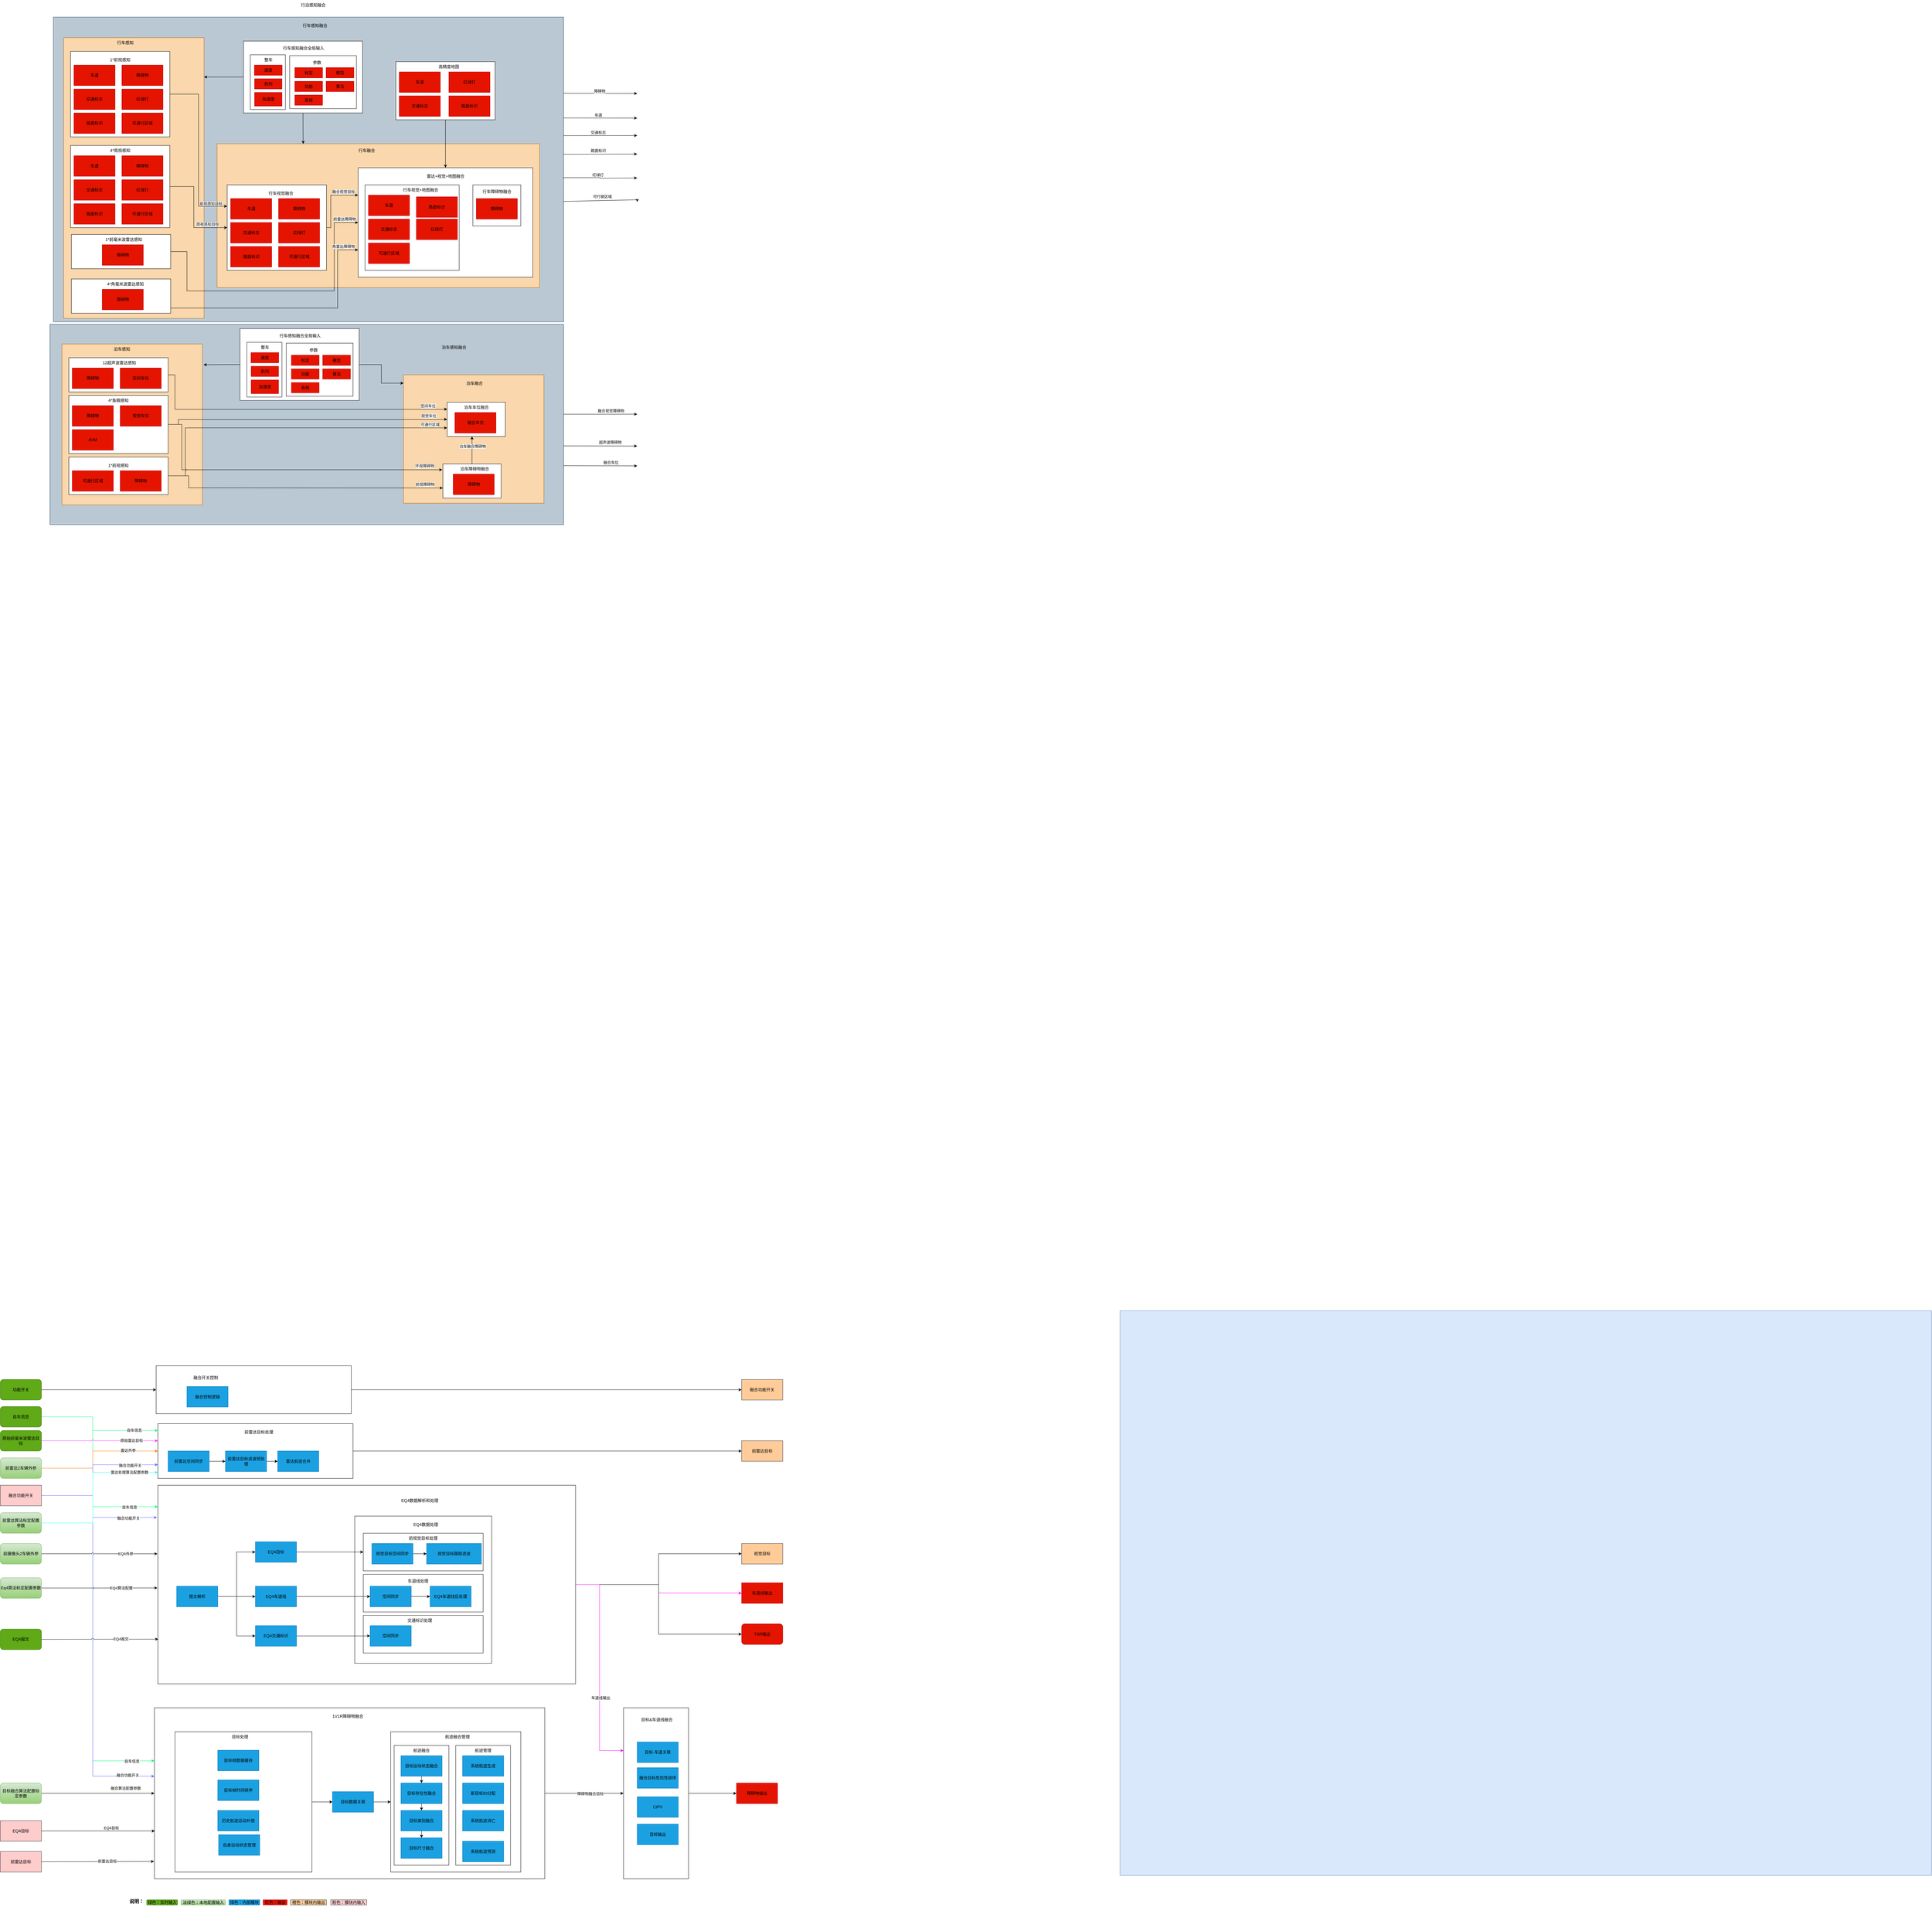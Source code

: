 <mxfile version="20.7.4" type="github" pages="2">
  <diagram id="IhsJzOfJpi32SxIDnvag" name="第 1 页">
    <mxGraphModel dx="4074" dy="2393" grid="1" gridSize="10" guides="1" tooltips="1" connect="1" arrows="1" fold="1" page="1" pageScale="1" pageWidth="827" pageHeight="1169" math="0" shadow="0">
      <root>
        <mxCell id="0" />
        <mxCell id="1" parent="0" />
        <mxCell id="KagueDXsl2RoDiGK6Tea-347" value="" style="rounded=0;whiteSpace=wrap;html=1;fillColor=#bac8d3;strokeColor=#23445d;" parent="1" vertex="1">
          <mxGeometry x="-885" y="667.5" width="1500" height="585" as="geometry" />
        </mxCell>
        <mxCell id="KagueDXsl2RoDiGK6Tea-340" value="" style="rounded=0;whiteSpace=wrap;html=1;fillColor=#fad7ac;strokeColor=#b46504;" parent="1" vertex="1">
          <mxGeometry x="147.5" y="815" width="410" height="375" as="geometry" />
        </mxCell>
        <mxCell id="KagueDXsl2RoDiGK6Tea-313" value="" style="rounded=0;whiteSpace=wrap;html=1;fillColor=#fad7ac;strokeColor=#b46504;" parent="1" vertex="1">
          <mxGeometry x="-850" y="725" width="410" height="470" as="geometry" />
        </mxCell>
        <mxCell id="KagueDXsl2RoDiGK6Tea-352" style="edgeStyle=orthogonalEdgeStyle;rounded=0;jumpStyle=arc;orthogonalLoop=1;jettySize=auto;html=1;exitX=1;exitY=0.25;exitDx=0;exitDy=0;strokeColor=#000000;fontColor=#000000;" parent="1" source="KagueDXsl2RoDiGK6Tea-310" edge="1">
          <mxGeometry relative="1" as="geometry">
            <mxPoint x="830" y="-7" as="targetPoint" />
          </mxGeometry>
        </mxCell>
        <mxCell id="KagueDXsl2RoDiGK6Tea-353" value="障碍物" style="edgeLabel;html=1;align=center;verticalAlign=middle;resizable=0;points=[];fontColor=#000000;" parent="KagueDXsl2RoDiGK6Tea-352" vertex="1" connectable="0">
          <mxGeometry x="0.227" y="3" relative="1" as="geometry">
            <mxPoint x="-27" y="-5" as="offset" />
          </mxGeometry>
        </mxCell>
        <mxCell id="KagueDXsl2RoDiGK6Tea-310" value="" style="rounded=0;whiteSpace=wrap;html=1;fillColor=#bac8d3;strokeColor=#23445d;" parent="1" vertex="1">
          <mxGeometry x="-875" y="-230" width="1490" height="890" as="geometry" />
        </mxCell>
        <mxCell id="KagueDXsl2RoDiGK6Tea-283" value="" style="rounded=0;whiteSpace=wrap;html=1;fillColor=#fad7ac;strokeColor=#b46504;" parent="1" vertex="1">
          <mxGeometry x="-845" y="-170" width="410" height="820" as="geometry" />
        </mxCell>
        <mxCell id="KagueDXsl2RoDiGK6Tea-278" value="" style="rounded=0;whiteSpace=wrap;html=1;fillColor=#fad7ac;strokeColor=#b46504;" parent="1" vertex="1">
          <mxGeometry x="-397" y="140" width="942" height="420" as="geometry" />
        </mxCell>
        <mxCell id="KagueDXsl2RoDiGK6Tea-272" value="" style="rounded=0;whiteSpace=wrap;html=1;fontColor=#000000;" parent="1" vertex="1">
          <mxGeometry x="15" y="210" width="510" height="320" as="geometry" />
        </mxCell>
        <mxCell id="KagueDXsl2RoDiGK6Tea-3" value="" style="rounded=0;whiteSpace=wrap;html=1;fillColor=#dae8fc;strokeColor=#6c8ebf;" parent="1" vertex="1">
          <mxGeometry x="2240" y="3549" width="2370" height="1650" as="geometry" />
        </mxCell>
        <mxCell id="KagueDXsl2RoDiGK6Tea-4" style="edgeStyle=orthogonalEdgeStyle;rounded=0;jumpStyle=arc;orthogonalLoop=1;jettySize=auto;html=1;entryX=0;entryY=0.5;entryDx=0;entryDy=0;" parent="1" source="KagueDXsl2RoDiGK6Tea-112" target="KagueDXsl2RoDiGK6Tea-104" edge="1">
          <mxGeometry relative="1" as="geometry" />
        </mxCell>
        <mxCell id="KagueDXsl2RoDiGK6Tea-5" style="edgeStyle=orthogonalEdgeStyle;rounded=0;jumpStyle=arc;orthogonalLoop=1;jettySize=auto;html=1;entryX=0;entryY=0.5;entryDx=0;entryDy=0;" parent="1" source="KagueDXsl2RoDiGK6Tea-6" target="KagueDXsl2RoDiGK6Tea-129" edge="1">
          <mxGeometry relative="1" as="geometry">
            <mxPoint x="1275" y="3959" as="targetPoint" />
          </mxGeometry>
        </mxCell>
        <mxCell id="KagueDXsl2RoDiGK6Tea-6" value="" style="rounded=0;whiteSpace=wrap;html=1;" parent="1" vertex="1">
          <mxGeometry x="-570" y="3879" width="570" height="160" as="geometry" />
        </mxCell>
        <mxCell id="KagueDXsl2RoDiGK6Tea-7" style="edgeStyle=orthogonalEdgeStyle;rounded=0;orthogonalLoop=1;jettySize=auto;html=1;jumpStyle=arc;entryX=0;entryY=0.5;entryDx=0;entryDy=0;" parent="1" source="KagueDXsl2RoDiGK6Tea-12" target="KagueDXsl2RoDiGK6Tea-128" edge="1">
          <mxGeometry relative="1" as="geometry">
            <mxPoint x="1275" y="4259" as="targetPoint" />
          </mxGeometry>
        </mxCell>
        <mxCell id="KagueDXsl2RoDiGK6Tea-8" style="edgeStyle=orthogonalEdgeStyle;rounded=0;orthogonalLoop=1;jettySize=auto;html=1;entryX=0;entryY=0.5;entryDx=0;entryDy=0;jumpStyle=arc;strokeColor=#FF00FF;" parent="1" source="KagueDXsl2RoDiGK6Tea-12" target="KagueDXsl2RoDiGK6Tea-51" edge="1">
          <mxGeometry relative="1" as="geometry">
            <mxPoint x="1270" y="4379" as="targetPoint" />
          </mxGeometry>
        </mxCell>
        <mxCell id="KagueDXsl2RoDiGK6Tea-9" style="edgeStyle=orthogonalEdgeStyle;rounded=0;orthogonalLoop=1;jettySize=auto;html=1;entryX=0;entryY=0.5;entryDx=0;entryDy=0;jumpStyle=arc;" parent="1" source="KagueDXsl2RoDiGK6Tea-12" target="KagueDXsl2RoDiGK6Tea-52" edge="1">
          <mxGeometry relative="1" as="geometry" />
        </mxCell>
        <mxCell id="KagueDXsl2RoDiGK6Tea-10" style="edgeStyle=orthogonalEdgeStyle;rounded=0;jumpStyle=arc;orthogonalLoop=1;jettySize=auto;html=1;entryX=0;entryY=0.25;entryDx=0;entryDy=0;strokeColor=#FF00FF;" parent="1" source="KagueDXsl2RoDiGK6Tea-12" target="KagueDXsl2RoDiGK6Tea-17" edge="1">
          <mxGeometry relative="1" as="geometry">
            <Array as="points">
              <mxPoint x="720" y="4349" />
              <mxPoint x="720" y="4834" />
            </Array>
          </mxGeometry>
        </mxCell>
        <mxCell id="KagueDXsl2RoDiGK6Tea-11" value="车道线输出" style="edgeLabel;html=1;align=center;verticalAlign=middle;resizable=0;points=[];" parent="KagueDXsl2RoDiGK6Tea-10" vertex="1" connectable="0">
          <mxGeometry x="0.283" y="3" relative="1" as="geometry">
            <mxPoint as="offset" />
          </mxGeometry>
        </mxCell>
        <mxCell id="KagueDXsl2RoDiGK6Tea-12" value="" style="rounded=0;whiteSpace=wrap;html=1;" parent="1" vertex="1">
          <mxGeometry x="-570" y="4059" width="1220" height="580" as="geometry" />
        </mxCell>
        <mxCell id="KagueDXsl2RoDiGK6Tea-13" value="" style="rounded=0;whiteSpace=wrap;html=1;" parent="1" vertex="1">
          <mxGeometry x="5" y="4149" width="400" height="430" as="geometry" />
        </mxCell>
        <mxCell id="KagueDXsl2RoDiGK6Tea-14" value="" style="rounded=0;whiteSpace=wrap;html=1;fontColor=#000000;" parent="1" vertex="1">
          <mxGeometry x="30" y="4439" width="350" height="110" as="geometry" />
        </mxCell>
        <mxCell id="KagueDXsl2RoDiGK6Tea-15" value="" style="rounded=0;whiteSpace=wrap;html=1;fontColor=#000000;" parent="1" vertex="1">
          <mxGeometry x="30" y="4319" width="350" height="110" as="geometry" />
        </mxCell>
        <mxCell id="KagueDXsl2RoDiGK6Tea-16" style="edgeStyle=orthogonalEdgeStyle;rounded=0;orthogonalLoop=1;jettySize=auto;html=1;entryX=0;entryY=0.5;entryDx=0;entryDy=0;fontColor=#000000;jumpStyle=arc;" parent="1" source="KagueDXsl2RoDiGK6Tea-17" target="KagueDXsl2RoDiGK6Tea-57" edge="1">
          <mxGeometry relative="1" as="geometry" />
        </mxCell>
        <mxCell id="KagueDXsl2RoDiGK6Tea-17" value="" style="rounded=0;whiteSpace=wrap;html=1;fontColor=#000000;" parent="1" vertex="1">
          <mxGeometry x="790" y="4709" width="190" height="500" as="geometry" />
        </mxCell>
        <mxCell id="KagueDXsl2RoDiGK6Tea-18" style="edgeStyle=orthogonalEdgeStyle;rounded=0;orthogonalLoop=1;jettySize=auto;html=1;entryX=0;entryY=0.5;entryDx=0;entryDy=0;fontColor=#000000;jumpStyle=arc;" parent="1" source="KagueDXsl2RoDiGK6Tea-20" target="KagueDXsl2RoDiGK6Tea-17" edge="1">
          <mxGeometry relative="1" as="geometry" />
        </mxCell>
        <mxCell id="KagueDXsl2RoDiGK6Tea-19" value="障碍物融合目标" style="edgeLabel;html=1;align=center;verticalAlign=middle;resizable=0;points=[];" parent="KagueDXsl2RoDiGK6Tea-18" vertex="1" connectable="0">
          <mxGeometry x="0.153" y="-1" relative="1" as="geometry">
            <mxPoint as="offset" />
          </mxGeometry>
        </mxCell>
        <mxCell id="KagueDXsl2RoDiGK6Tea-20" value="" style="rounded=0;whiteSpace=wrap;html=1;fontColor=#000000;" parent="1" vertex="1">
          <mxGeometry x="-580" y="4709" width="1140" height="500" as="geometry" />
        </mxCell>
        <mxCell id="KagueDXsl2RoDiGK6Tea-21" style="edgeStyle=orthogonalEdgeStyle;rounded=0;orthogonalLoop=1;jettySize=auto;html=1;entryX=0;entryY=0.5;entryDx=0;entryDy=0;fontColor=#000000;" parent="1" source="KagueDXsl2RoDiGK6Tea-22" target="KagueDXsl2RoDiGK6Tea-34" edge="1">
          <mxGeometry relative="1" as="geometry" />
        </mxCell>
        <mxCell id="KagueDXsl2RoDiGK6Tea-22" value="" style="rounded=0;whiteSpace=wrap;html=1;fontColor=#000000;" parent="1" vertex="1">
          <mxGeometry x="-520" y="4779" width="400" height="410" as="geometry" />
        </mxCell>
        <mxCell id="KagueDXsl2RoDiGK6Tea-23" value="" style="rounded=0;whiteSpace=wrap;html=1;fontColor=#000000;" parent="1" vertex="1">
          <mxGeometry x="110" y="4779" width="380" height="410" as="geometry" />
        </mxCell>
        <mxCell id="KagueDXsl2RoDiGK6Tea-24" value="" style="rounded=0;whiteSpace=wrap;html=1;fontColor=#000000;" parent="1" vertex="1">
          <mxGeometry x="300" y="4819" width="160" height="350" as="geometry" />
        </mxCell>
        <mxCell id="KagueDXsl2RoDiGK6Tea-25" value="" style="rounded=0;whiteSpace=wrap;html=1;fontColor=#000000;" parent="1" vertex="1">
          <mxGeometry x="120" y="4819" width="160" height="350" as="geometry" />
        </mxCell>
        <mxCell id="KagueDXsl2RoDiGK6Tea-26" style="edgeStyle=orthogonalEdgeStyle;rounded=0;jumpStyle=arc;orthogonalLoop=1;jettySize=auto;html=1;exitX=1;exitY=0.5;exitDx=0;exitDy=0;strokeColor=#00FF80;" parent="1" source="KagueDXsl2RoDiGK6Tea-32" edge="1">
          <mxGeometry relative="1" as="geometry">
            <mxPoint x="-570" y="3899" as="targetPoint" />
            <Array as="points">
              <mxPoint x="-760" y="3859" />
              <mxPoint x="-760" y="3899" />
            </Array>
          </mxGeometry>
        </mxCell>
        <mxCell id="KagueDXsl2RoDiGK6Tea-27" value="自车信息" style="edgeLabel;html=1;align=center;verticalAlign=middle;resizable=0;points=[];" parent="KagueDXsl2RoDiGK6Tea-26" vertex="1" connectable="0">
          <mxGeometry x="0.636" y="1" relative="1" as="geometry">
            <mxPoint as="offset" />
          </mxGeometry>
        </mxCell>
        <mxCell id="KagueDXsl2RoDiGK6Tea-28" style="edgeStyle=orthogonalEdgeStyle;rounded=0;jumpStyle=arc;orthogonalLoop=1;jettySize=auto;html=1;entryX=0;entryY=0.108;entryDx=0;entryDy=0;entryPerimeter=0;strokeColor=#00FF80;" parent="1" source="KagueDXsl2RoDiGK6Tea-32" target="KagueDXsl2RoDiGK6Tea-12" edge="1">
          <mxGeometry relative="1" as="geometry">
            <Array as="points">
              <mxPoint x="-760" y="3859" />
              <mxPoint x="-760" y="4122" />
            </Array>
          </mxGeometry>
        </mxCell>
        <mxCell id="KagueDXsl2RoDiGK6Tea-29" value="自车信息" style="edgeLabel;html=1;align=center;verticalAlign=middle;resizable=0;points=[];" parent="KagueDXsl2RoDiGK6Tea-28" vertex="1" connectable="0">
          <mxGeometry x="0.722" y="-1" relative="1" as="geometry">
            <mxPoint as="offset" />
          </mxGeometry>
        </mxCell>
        <mxCell id="KagueDXsl2RoDiGK6Tea-30" style="edgeStyle=orthogonalEdgeStyle;rounded=0;jumpStyle=arc;orthogonalLoop=1;jettySize=auto;html=1;entryX=0;entryY=0.31;entryDx=0;entryDy=0;entryPerimeter=0;strokeColor=#00FF80;" parent="1" source="KagueDXsl2RoDiGK6Tea-32" target="KagueDXsl2RoDiGK6Tea-20" edge="1">
          <mxGeometry relative="1" as="geometry">
            <Array as="points">
              <mxPoint x="-760" y="3859" />
              <mxPoint x="-760" y="4864" />
            </Array>
          </mxGeometry>
        </mxCell>
        <mxCell id="KagueDXsl2RoDiGK6Tea-31" value="自车信息" style="edgeLabel;html=1;align=center;verticalAlign=middle;resizable=0;points=[];" parent="KagueDXsl2RoDiGK6Tea-30" vertex="1" connectable="0">
          <mxGeometry x="0.899" y="-1" relative="1" as="geometry">
            <mxPoint x="1" as="offset" />
          </mxGeometry>
        </mxCell>
        <mxCell id="KagueDXsl2RoDiGK6Tea-32" value="自车信息" style="rounded=1;whiteSpace=wrap;html=1;fillColor=#60a917;strokeColor=#2D7600;fontColor=#000000;" parent="1" vertex="1">
          <mxGeometry x="-1030" y="3829" width="120" height="60" as="geometry" />
        </mxCell>
        <mxCell id="KagueDXsl2RoDiGK6Tea-33" style="edgeStyle=orthogonalEdgeStyle;rounded=0;orthogonalLoop=1;jettySize=auto;html=1;entryX=0;entryY=0.5;entryDx=0;entryDy=0;fontColor=#000000;" parent="1" source="KagueDXsl2RoDiGK6Tea-34" target="KagueDXsl2RoDiGK6Tea-23" edge="1">
          <mxGeometry relative="1" as="geometry" />
        </mxCell>
        <mxCell id="KagueDXsl2RoDiGK6Tea-34" value="目标数据关联" style="rounded=0;whiteSpace=wrap;html=1;fillColor=#1ba1e2;strokeColor=#006EAF;fontColor=#000000;" parent="1" vertex="1">
          <mxGeometry x="-60" y="4954" width="120" height="60" as="geometry" />
        </mxCell>
        <mxCell id="KagueDXsl2RoDiGK6Tea-35" style="edgeStyle=orthogonalEdgeStyle;rounded=0;orthogonalLoop=1;jettySize=auto;html=1;entryX=0.5;entryY=0;entryDx=0;entryDy=0;fontColor=#000000;" parent="1" source="KagueDXsl2RoDiGK6Tea-36" target="KagueDXsl2RoDiGK6Tea-38" edge="1">
          <mxGeometry relative="1" as="geometry" />
        </mxCell>
        <mxCell id="KagueDXsl2RoDiGK6Tea-36" value="目标运动状态融合" style="rounded=0;whiteSpace=wrap;html=1;fillColor=#1ba1e2;strokeColor=#006EAF;fontColor=#000000;" parent="1" vertex="1">
          <mxGeometry x="140" y="4849" width="120" height="60" as="geometry" />
        </mxCell>
        <mxCell id="KagueDXsl2RoDiGK6Tea-37" style="edgeStyle=orthogonalEdgeStyle;rounded=0;orthogonalLoop=1;jettySize=auto;html=1;entryX=0.5;entryY=0;entryDx=0;entryDy=0;fontColor=#000000;" parent="1" source="KagueDXsl2RoDiGK6Tea-38" target="KagueDXsl2RoDiGK6Tea-40" edge="1">
          <mxGeometry relative="1" as="geometry" />
        </mxCell>
        <mxCell id="KagueDXsl2RoDiGK6Tea-38" value="目标存在性融合" style="rounded=0;whiteSpace=wrap;html=1;fillColor=#1ba1e2;strokeColor=#006EAF;fontColor=#000000;" parent="1" vertex="1">
          <mxGeometry x="140" y="4929" width="120" height="60" as="geometry" />
        </mxCell>
        <mxCell id="KagueDXsl2RoDiGK6Tea-39" style="edgeStyle=orthogonalEdgeStyle;rounded=0;orthogonalLoop=1;jettySize=auto;html=1;entryX=0.5;entryY=0;entryDx=0;entryDy=0;fontColor=#000000;" parent="1" source="KagueDXsl2RoDiGK6Tea-40" target="KagueDXsl2RoDiGK6Tea-41" edge="1">
          <mxGeometry relative="1" as="geometry" />
        </mxCell>
        <mxCell id="KagueDXsl2RoDiGK6Tea-40" value="目标类别融合" style="rounded=0;whiteSpace=wrap;html=1;fillColor=#1ba1e2;strokeColor=#006EAF;fontColor=#000000;" parent="1" vertex="1">
          <mxGeometry x="140" y="5009" width="120" height="60" as="geometry" />
        </mxCell>
        <mxCell id="KagueDXsl2RoDiGK6Tea-41" value="目标尺寸融合" style="rounded=0;whiteSpace=wrap;html=1;fillColor=#1ba1e2;strokeColor=#006EAF;fontColor=#000000;" parent="1" vertex="1">
          <mxGeometry x="140" y="5089" width="120" height="60" as="geometry" />
        </mxCell>
        <mxCell id="KagueDXsl2RoDiGK6Tea-42" value="航迹融合" style="text;html=1;strokeColor=none;fillColor=none;align=center;verticalAlign=middle;whiteSpace=wrap;rounded=0;fontColor=#000000;" parent="1" vertex="1">
          <mxGeometry x="170" y="4819" width="60" height="30" as="geometry" />
        </mxCell>
        <mxCell id="KagueDXsl2RoDiGK6Tea-43" value="系统航迹生成" style="rounded=0;whiteSpace=wrap;html=1;fillColor=#1ba1e2;strokeColor=#006EAF;fontColor=#000000;" parent="1" vertex="1">
          <mxGeometry x="320" y="4849" width="120" height="60" as="geometry" />
        </mxCell>
        <mxCell id="KagueDXsl2RoDiGK6Tea-44" value="新目标ID分配" style="rounded=0;whiteSpace=wrap;html=1;fillColor=#1ba1e2;strokeColor=#006EAF;fontColor=#000000;" parent="1" vertex="1">
          <mxGeometry x="320" y="4929" width="120" height="60" as="geometry" />
        </mxCell>
        <mxCell id="KagueDXsl2RoDiGK6Tea-45" value="系统航迹消亡" style="rounded=0;whiteSpace=wrap;html=1;fillColor=#1ba1e2;strokeColor=#006EAF;fontColor=#000000;" parent="1" vertex="1">
          <mxGeometry x="320" y="5009" width="120" height="60" as="geometry" />
        </mxCell>
        <mxCell id="KagueDXsl2RoDiGK6Tea-46" value="系统航迹预测" style="rounded=0;whiteSpace=wrap;html=1;fillColor=#1ba1e2;strokeColor=#006EAF;fontColor=#000000;" parent="1" vertex="1">
          <mxGeometry x="320" y="5099" width="120" height="60" as="geometry" />
        </mxCell>
        <mxCell id="KagueDXsl2RoDiGK6Tea-47" value="航迹管理" style="text;html=1;strokeColor=none;fillColor=none;align=center;verticalAlign=middle;whiteSpace=wrap;rounded=0;fontColor=#000000;" parent="1" vertex="1">
          <mxGeometry x="350" y="4819" width="60" height="30" as="geometry" />
        </mxCell>
        <mxCell id="KagueDXsl2RoDiGK6Tea-48" value="航迹融合管理" style="text;html=1;strokeColor=none;fillColor=none;align=center;verticalAlign=middle;whiteSpace=wrap;rounded=0;fontColor=#000000;" parent="1" vertex="1">
          <mxGeometry x="260" y="4779" width="90" height="30" as="geometry" />
        </mxCell>
        <mxCell id="KagueDXsl2RoDiGK6Tea-49" value="目标处理" style="text;html=1;strokeColor=none;fillColor=none;align=center;verticalAlign=middle;whiteSpace=wrap;rounded=0;fontColor=#000000;" parent="1" vertex="1">
          <mxGeometry x="-400" y="4779" width="140" height="30" as="geometry" />
        </mxCell>
        <mxCell id="KagueDXsl2RoDiGK6Tea-50" value="1V1R障碍物融合" style="text;html=1;strokeColor=none;fillColor=none;align=center;verticalAlign=middle;whiteSpace=wrap;rounded=0;fontColor=#000000;" parent="1" vertex="1">
          <mxGeometry x="-70" y="4719" width="110" height="30" as="geometry" />
        </mxCell>
        <mxCell id="KagueDXsl2RoDiGK6Tea-51" value="车道线输出" style="rounded=0;whiteSpace=wrap;html=1;fillColor=#e51400;strokeColor=#B20000;fontColor=#000000;" parent="1" vertex="1">
          <mxGeometry x="1135" y="4344" width="120" height="60" as="geometry" />
        </mxCell>
        <mxCell id="KagueDXsl2RoDiGK6Tea-52" value="TSR输出" style="rounded=1;whiteSpace=wrap;html=1;fillColor=#e51400;strokeColor=#B20000;fontColor=#000000;" parent="1" vertex="1">
          <mxGeometry x="1135" y="4464" width="120" height="60" as="geometry" />
        </mxCell>
        <mxCell id="KagueDXsl2RoDiGK6Tea-53" value="目标-车道关联" style="rounded=0;whiteSpace=wrap;html=1;fillColor=#1ba1e2;strokeColor=#006EAF;fontColor=#000000;" parent="1" vertex="1">
          <mxGeometry x="830" y="4809" width="120" height="60" as="geometry" />
        </mxCell>
        <mxCell id="KagueDXsl2RoDiGK6Tea-54" value="融合目标危险性排序" style="rounded=0;whiteSpace=wrap;html=1;fillColor=#1ba1e2;strokeColor=#006EAF;fontColor=#000000;" parent="1" vertex="1">
          <mxGeometry x="830" y="4884" width="120" height="60" as="geometry" />
        </mxCell>
        <mxCell id="KagueDXsl2RoDiGK6Tea-55" value="CIPV" style="rounded=0;whiteSpace=wrap;html=1;fillColor=#1ba1e2;strokeColor=#006EAF;fontColor=#000000;" parent="1" vertex="1">
          <mxGeometry x="830" y="4969" width="120" height="60" as="geometry" />
        </mxCell>
        <mxCell id="KagueDXsl2RoDiGK6Tea-56" value="目标输出" style="rounded=0;whiteSpace=wrap;html=1;fillColor=#1ba1e2;strokeColor=#006EAF;fontColor=#000000;" parent="1" vertex="1">
          <mxGeometry x="830" y="5049" width="120" height="60" as="geometry" />
        </mxCell>
        <mxCell id="KagueDXsl2RoDiGK6Tea-57" value="障碍物输出" style="rounded=0;whiteSpace=wrap;html=1;fillColor=#e51400;strokeColor=#B20000;fontColor=#000000;" parent="1" vertex="1">
          <mxGeometry x="1120" y="4929" width="120" height="60" as="geometry" />
        </mxCell>
        <mxCell id="KagueDXsl2RoDiGK6Tea-58" value="目标&amp;amp;车道线融合" style="text;html=1;strokeColor=none;fillColor=none;align=center;verticalAlign=middle;whiteSpace=wrap;rounded=0;fontColor=#000000;" parent="1" vertex="1">
          <mxGeometry x="840" y="4729" width="95" height="30" as="geometry" />
        </mxCell>
        <mxCell id="KagueDXsl2RoDiGK6Tea-59" value="绿色：实时输入" style="rounded=1;whiteSpace=wrap;html=1;fillColor=#60a917;strokeColor=#2D7600;fontColor=#000000;" parent="1" vertex="1">
          <mxGeometry x="-602.5" y="5270" width="90" height="15" as="geometry" />
        </mxCell>
        <mxCell id="KagueDXsl2RoDiGK6Tea-60" value="绿色：内部模块" style="rounded=0;whiteSpace=wrap;html=1;fillColor=#1ba1e2;strokeColor=#006EAF;fontColor=#000000;" parent="1" vertex="1">
          <mxGeometry x="-362.5" y="5270" width="90" height="15" as="geometry" />
        </mxCell>
        <mxCell id="KagueDXsl2RoDiGK6Tea-61" value="红色：输出" style="rounded=0;whiteSpace=wrap;html=1;fillColor=#e51400;strokeColor=#B20000;fontColor=#000000;" parent="1" vertex="1">
          <mxGeometry x="-262.5" y="5270" width="70" height="15" as="geometry" />
        </mxCell>
        <mxCell id="KagueDXsl2RoDiGK6Tea-62" value="&lt;b style=&quot;font-size: 14px;&quot;&gt;&lt;font style=&quot;font-size: 14px;&quot;&gt;说明：&lt;br style=&quot;font-size: 14px;&quot;&gt;&lt;/font&gt;&lt;/b&gt;" style="text;html=1;strokeColor=none;fillColor=none;align=center;verticalAlign=middle;whiteSpace=wrap;rounded=0;fontSize=14;fontColor=#000000;" parent="1" vertex="1">
          <mxGeometry x="-662.5" y="5260" width="60" height="30" as="geometry" />
        </mxCell>
        <mxCell id="KagueDXsl2RoDiGK6Tea-63" style="edgeStyle=orthogonalEdgeStyle;rounded=0;jumpStyle=arc;orthogonalLoop=1;jettySize=auto;html=1;entryX=-0.001;entryY=0.345;entryDx=0;entryDy=0;entryPerimeter=0;" parent="1" source="KagueDXsl2RoDiGK6Tea-65" target="KagueDXsl2RoDiGK6Tea-12" edge="1">
          <mxGeometry relative="1" as="geometry" />
        </mxCell>
        <mxCell id="KagueDXsl2RoDiGK6Tea-64" value="EQ4外参" style="edgeLabel;html=1;align=center;verticalAlign=middle;resizable=0;points=[];" parent="KagueDXsl2RoDiGK6Tea-63" vertex="1" connectable="0">
          <mxGeometry x="0.451" relative="1" as="geometry">
            <mxPoint as="offset" />
          </mxGeometry>
        </mxCell>
        <mxCell id="KagueDXsl2RoDiGK6Tea-65" value="前摄像头2车辆外参" style="rounded=1;whiteSpace=wrap;html=1;fillColor=#d5e8d4;strokeColor=#82b366;gradientColor=#97d077;" parent="1" vertex="1">
          <mxGeometry x="-1030" y="4229" width="120" height="60" as="geometry" />
        </mxCell>
        <mxCell id="KagueDXsl2RoDiGK6Tea-66" style="edgeStyle=orthogonalEdgeStyle;rounded=0;jumpStyle=arc;orthogonalLoop=1;jettySize=auto;html=1;entryX=0;entryY=0.5;entryDx=0;entryDy=0;strokeColor=#FF8000;" parent="1" source="KagueDXsl2RoDiGK6Tea-68" target="KagueDXsl2RoDiGK6Tea-6" edge="1">
          <mxGeometry relative="1" as="geometry">
            <Array as="points">
              <mxPoint x="-760" y="4009" />
              <mxPoint x="-760" y="3959" />
            </Array>
          </mxGeometry>
        </mxCell>
        <mxCell id="KagueDXsl2RoDiGK6Tea-67" value="雷达外参" style="edgeLabel;html=1;align=center;verticalAlign=middle;resizable=0;points=[];" parent="KagueDXsl2RoDiGK6Tea-66" vertex="1" connectable="0">
          <mxGeometry x="0.553" y="2" relative="1" as="geometry">
            <mxPoint as="offset" />
          </mxGeometry>
        </mxCell>
        <mxCell id="KagueDXsl2RoDiGK6Tea-68" value="前雷达2车辆外参" style="rounded=1;whiteSpace=wrap;html=1;fillColor=#d5e8d4;strokeColor=#82b366;gradientColor=#97d077;" parent="1" vertex="1">
          <mxGeometry x="-1030" y="3979" width="120" height="60" as="geometry" />
        </mxCell>
        <mxCell id="KagueDXsl2RoDiGK6Tea-69" style="edgeStyle=orthogonalEdgeStyle;rounded=0;jumpStyle=arc;orthogonalLoop=1;jettySize=auto;html=1;entryX=0;entryY=0.5;entryDx=0;entryDy=0;strokeColor=#000000;" parent="1" source="KagueDXsl2RoDiGK6Tea-71" target="KagueDXsl2RoDiGK6Tea-20" edge="1">
          <mxGeometry relative="1" as="geometry" />
        </mxCell>
        <mxCell id="KagueDXsl2RoDiGK6Tea-70" value="融合算法配置参数" style="edgeLabel;html=1;align=center;verticalAlign=middle;resizable=0;points=[];" parent="KagueDXsl2RoDiGK6Tea-69" vertex="1" connectable="0">
          <mxGeometry x="0.327" y="-4" relative="1" as="geometry">
            <mxPoint x="27" y="-19" as="offset" />
          </mxGeometry>
        </mxCell>
        <mxCell id="KagueDXsl2RoDiGK6Tea-71" value="目标融合算法配置标定参数" style="rounded=1;whiteSpace=wrap;html=1;fillColor=#d5e8d4;strokeColor=#82b366;gradientColor=#97d077;" parent="1" vertex="1">
          <mxGeometry x="-1030" y="4929" width="120" height="60" as="geometry" />
        </mxCell>
        <mxCell id="KagueDXsl2RoDiGK6Tea-72" value="淡绿色：本地配置输入" style="rounded=1;whiteSpace=wrap;html=1;fillColor=#d5e8d4;strokeColor=#82b366;gradientColor=#97d077;" parent="1" vertex="1">
          <mxGeometry x="-502.5" y="5270" width="130" height="15" as="geometry" />
        </mxCell>
        <mxCell id="KagueDXsl2RoDiGK6Tea-73" style="edgeStyle=orthogonalEdgeStyle;rounded=0;jumpStyle=arc;orthogonalLoop=1;jettySize=auto;html=1;entryX=0.001;entryY=0.775;entryDx=0;entryDy=0;entryPerimeter=0;" parent="1" source="KagueDXsl2RoDiGK6Tea-75" target="KagueDXsl2RoDiGK6Tea-12" edge="1">
          <mxGeometry relative="1" as="geometry" />
        </mxCell>
        <mxCell id="KagueDXsl2RoDiGK6Tea-74" value="EQ4报文" style="edgeLabel;html=1;align=center;verticalAlign=middle;resizable=0;points=[];" parent="KagueDXsl2RoDiGK6Tea-73" vertex="1" connectable="0">
          <mxGeometry x="0.357" y="1" relative="1" as="geometry">
            <mxPoint as="offset" />
          </mxGeometry>
        </mxCell>
        <mxCell id="KagueDXsl2RoDiGK6Tea-75" value="EQ4报文" style="rounded=1;whiteSpace=wrap;html=1;fillColor=#60a917;strokeColor=#2D7600;fontColor=#000000;" parent="1" vertex="1">
          <mxGeometry x="-1030" y="4479" width="120" height="60" as="geometry" />
        </mxCell>
        <mxCell id="KagueDXsl2RoDiGK6Tea-76" style="edgeStyle=orthogonalEdgeStyle;rounded=0;orthogonalLoop=1;jettySize=auto;html=1;entryX=0;entryY=0.5;entryDx=0;entryDy=0;" parent="1" source="KagueDXsl2RoDiGK6Tea-79" target="KagueDXsl2RoDiGK6Tea-81" edge="1">
          <mxGeometry relative="1" as="geometry" />
        </mxCell>
        <mxCell id="KagueDXsl2RoDiGK6Tea-77" style="edgeStyle=orthogonalEdgeStyle;rounded=0;orthogonalLoop=1;jettySize=auto;html=1;entryX=0;entryY=0.5;entryDx=0;entryDy=0;" parent="1" source="KagueDXsl2RoDiGK6Tea-79" target="KagueDXsl2RoDiGK6Tea-83" edge="1">
          <mxGeometry relative="1" as="geometry" />
        </mxCell>
        <mxCell id="KagueDXsl2RoDiGK6Tea-78" style="edgeStyle=orthogonalEdgeStyle;rounded=0;orthogonalLoop=1;jettySize=auto;html=1;entryX=0;entryY=0.5;entryDx=0;entryDy=0;" parent="1" source="KagueDXsl2RoDiGK6Tea-79" target="KagueDXsl2RoDiGK6Tea-85" edge="1">
          <mxGeometry relative="1" as="geometry" />
        </mxCell>
        <mxCell id="KagueDXsl2RoDiGK6Tea-79" value="报文解析" style="rounded=0;whiteSpace=wrap;html=1;fillColor=#1ba1e2;strokeColor=#006EAF;fontColor=#000000;" parent="1" vertex="1">
          <mxGeometry x="-515" y="4354" width="120" height="60" as="geometry" />
        </mxCell>
        <mxCell id="KagueDXsl2RoDiGK6Tea-80" style="edgeStyle=orthogonalEdgeStyle;rounded=0;orthogonalLoop=1;jettySize=auto;html=1;entryX=0;entryY=0.5;entryDx=0;entryDy=0;" parent="1" source="KagueDXsl2RoDiGK6Tea-81" target="KagueDXsl2RoDiGK6Tea-86" edge="1">
          <mxGeometry relative="1" as="geometry" />
        </mxCell>
        <mxCell id="KagueDXsl2RoDiGK6Tea-81" value="EQ4目标" style="rounded=0;whiteSpace=wrap;html=1;fillColor=#1ba1e2;strokeColor=#006EAF;fontColor=#000000;" parent="1" vertex="1">
          <mxGeometry x="-285" y="4224" width="120" height="60" as="geometry" />
        </mxCell>
        <mxCell id="KagueDXsl2RoDiGK6Tea-82" style="edgeStyle=orthogonalEdgeStyle;rounded=0;orthogonalLoop=1;jettySize=auto;html=1;entryX=0;entryY=0.5;entryDx=0;entryDy=0;" parent="1" source="KagueDXsl2RoDiGK6Tea-83" target="KagueDXsl2RoDiGK6Tea-93" edge="1">
          <mxGeometry relative="1" as="geometry" />
        </mxCell>
        <mxCell id="KagueDXsl2RoDiGK6Tea-83" value="EQ4车道线" style="rounded=0;whiteSpace=wrap;html=1;fillColor=#1ba1e2;strokeColor=#006EAF;fontColor=#000000;" parent="1" vertex="1">
          <mxGeometry x="-285" y="4354" width="120" height="60" as="geometry" />
        </mxCell>
        <mxCell id="KagueDXsl2RoDiGK6Tea-84" style="edgeStyle=orthogonalEdgeStyle;rounded=0;orthogonalLoop=1;jettySize=auto;html=1;" parent="1" source="KagueDXsl2RoDiGK6Tea-85" target="KagueDXsl2RoDiGK6Tea-94" edge="1">
          <mxGeometry relative="1" as="geometry" />
        </mxCell>
        <mxCell id="KagueDXsl2RoDiGK6Tea-85" value="EQ4交通标识" style="rounded=0;whiteSpace=wrap;html=1;fillColor=#1ba1e2;strokeColor=#006EAF;fontColor=#000000;" parent="1" vertex="1">
          <mxGeometry x="-285" y="4469" width="120" height="60" as="geometry" />
        </mxCell>
        <mxCell id="KagueDXsl2RoDiGK6Tea-86" value="" style="rounded=0;whiteSpace=wrap;html=1;fontColor=#000000;" parent="1" vertex="1">
          <mxGeometry x="30" y="4199" width="350" height="110" as="geometry" />
        </mxCell>
        <mxCell id="KagueDXsl2RoDiGK6Tea-87" value="视觉目标跟踪滤波" style="rounded=0;whiteSpace=wrap;html=1;fillColor=#1ba1e2;strokeColor=#006EAF;fontColor=#000000;" parent="1" vertex="1">
          <mxGeometry x="215" y="4229" width="160" height="60" as="geometry" />
        </mxCell>
        <mxCell id="KagueDXsl2RoDiGK6Tea-88" style="edgeStyle=orthogonalEdgeStyle;rounded=0;orthogonalLoop=1;jettySize=auto;html=1;entryX=0;entryY=0.5;entryDx=0;entryDy=0;" parent="1" source="KagueDXsl2RoDiGK6Tea-89" target="KagueDXsl2RoDiGK6Tea-87" edge="1">
          <mxGeometry relative="1" as="geometry" />
        </mxCell>
        <mxCell id="KagueDXsl2RoDiGK6Tea-89" value="视觉目标空间同步" style="rounded=0;whiteSpace=wrap;html=1;fillColor=#1ba1e2;strokeColor=#006EAF;fontColor=#000000;" parent="1" vertex="1">
          <mxGeometry x="55" y="4229" width="120" height="60" as="geometry" />
        </mxCell>
        <mxCell id="KagueDXsl2RoDiGK6Tea-90" value="前视觉目标处理" style="text;html=1;strokeColor=none;fillColor=none;align=center;verticalAlign=middle;whiteSpace=wrap;rounded=0;fontColor=#000000;" parent="1" vertex="1">
          <mxGeometry x="160" y="4199" width="90" height="30" as="geometry" />
        </mxCell>
        <mxCell id="KagueDXsl2RoDiGK6Tea-91" value="EQ4车道线后处理" style="rounded=0;whiteSpace=wrap;html=1;fillColor=#1ba1e2;strokeColor=#006EAF;fontColor=#000000;" parent="1" vertex="1">
          <mxGeometry x="225" y="4354" width="120" height="60" as="geometry" />
        </mxCell>
        <mxCell id="KagueDXsl2RoDiGK6Tea-92" value="" style="edgeStyle=orthogonalEdgeStyle;rounded=0;orthogonalLoop=1;jettySize=auto;html=1;" parent="1" source="KagueDXsl2RoDiGK6Tea-93" target="KagueDXsl2RoDiGK6Tea-91" edge="1">
          <mxGeometry relative="1" as="geometry" />
        </mxCell>
        <mxCell id="KagueDXsl2RoDiGK6Tea-93" value="空间同步" style="rounded=0;whiteSpace=wrap;html=1;fillColor=#1ba1e2;strokeColor=#006EAF;fontColor=#000000;" parent="1" vertex="1">
          <mxGeometry x="50" y="4354" width="120" height="60" as="geometry" />
        </mxCell>
        <mxCell id="KagueDXsl2RoDiGK6Tea-94" value="空间同步" style="rounded=0;whiteSpace=wrap;html=1;fillColor=#1ba1e2;strokeColor=#006EAF;fontColor=#000000;" parent="1" vertex="1">
          <mxGeometry x="50" y="4469" width="120" height="60" as="geometry" />
        </mxCell>
        <mxCell id="KagueDXsl2RoDiGK6Tea-95" value="车道线处理" style="text;html=1;strokeColor=none;fillColor=none;align=center;verticalAlign=middle;whiteSpace=wrap;rounded=0;fontColor=#000000;" parent="1" vertex="1">
          <mxGeometry x="145" y="4324" width="90" height="30" as="geometry" />
        </mxCell>
        <mxCell id="KagueDXsl2RoDiGK6Tea-96" value="交通标识处理" style="text;html=1;strokeColor=none;fillColor=none;align=center;verticalAlign=middle;whiteSpace=wrap;rounded=0;fontColor=#000000;" parent="1" vertex="1">
          <mxGeometry x="150" y="4439" width="90" height="30" as="geometry" />
        </mxCell>
        <mxCell id="KagueDXsl2RoDiGK6Tea-97" value="EQ4数据处理" style="text;html=1;strokeColor=none;fillColor=none;align=center;verticalAlign=middle;whiteSpace=wrap;rounded=0;" parent="1" vertex="1">
          <mxGeometry x="170" y="4159" width="85" height="30" as="geometry" />
        </mxCell>
        <mxCell id="KagueDXsl2RoDiGK6Tea-98" value="EQ4数据解析和处理" style="text;html=1;strokeColor=none;fillColor=none;align=center;verticalAlign=middle;whiteSpace=wrap;rounded=0;" parent="1" vertex="1">
          <mxGeometry x="5" y="4049" width="380" height="110" as="geometry" />
        </mxCell>
        <mxCell id="KagueDXsl2RoDiGK6Tea-99" style="edgeStyle=orthogonalEdgeStyle;rounded=0;orthogonalLoop=1;jettySize=auto;html=1;entryX=-0.001;entryY=0.517;entryDx=0;entryDy=0;entryPerimeter=0;" parent="1" source="KagueDXsl2RoDiGK6Tea-101" target="KagueDXsl2RoDiGK6Tea-12" edge="1">
          <mxGeometry relative="1" as="geometry">
            <mxPoint x="-620" y="4299" as="targetPoint" />
          </mxGeometry>
        </mxCell>
        <mxCell id="KagueDXsl2RoDiGK6Tea-100" value="EQ4算法配置" style="edgeLabel;html=1;align=center;verticalAlign=middle;resizable=0;points=[];" parent="KagueDXsl2RoDiGK6Tea-99" vertex="1" connectable="0">
          <mxGeometry x="0.374" relative="1" as="geometry">
            <mxPoint as="offset" />
          </mxGeometry>
        </mxCell>
        <mxCell id="KagueDXsl2RoDiGK6Tea-101" value="Eq4算法标定配置参数" style="rounded=1;whiteSpace=wrap;html=1;fillColor=#d5e8d4;strokeColor=#82b366;gradientColor=#97d077;" parent="1" vertex="1">
          <mxGeometry x="-1030" y="4329" width="120" height="60" as="geometry" />
        </mxCell>
        <mxCell id="KagueDXsl2RoDiGK6Tea-102" style="edgeStyle=orthogonalEdgeStyle;rounded=0;jumpStyle=arc;orthogonalLoop=1;jettySize=auto;html=1;entryX=0;entryY=0.5;entryDx=0;entryDy=0;" parent="1" source="KagueDXsl2RoDiGK6Tea-103" target="KagueDXsl2RoDiGK6Tea-112" edge="1">
          <mxGeometry relative="1" as="geometry" />
        </mxCell>
        <mxCell id="KagueDXsl2RoDiGK6Tea-103" value="功能开关" style="rounded=1;whiteSpace=wrap;html=1;fillColor=#60a917;strokeColor=#2D7600;fontColor=#000000;" parent="1" vertex="1">
          <mxGeometry x="-1030" y="3750" width="120" height="60" as="geometry" />
        </mxCell>
        <mxCell id="KagueDXsl2RoDiGK6Tea-104" value="融合功能开关" style="rounded=0;whiteSpace=wrap;html=1;fillColor=#ffcc99;strokeColor=#36393d;" parent="1" vertex="1">
          <mxGeometry x="1135" y="3750" width="120" height="60" as="geometry" />
        </mxCell>
        <mxCell id="KagueDXsl2RoDiGK6Tea-105" style="edgeStyle=orthogonalEdgeStyle;rounded=0;jumpStyle=arc;orthogonalLoop=1;jettySize=auto;html=1;strokeColor=#FF33FF;" parent="1" source="KagueDXsl2RoDiGK6Tea-107" edge="1">
          <mxGeometry relative="1" as="geometry">
            <mxPoint x="-570" y="3929" as="targetPoint" />
            <Array as="points">
              <mxPoint x="-571" y="3929" />
            </Array>
          </mxGeometry>
        </mxCell>
        <mxCell id="KagueDXsl2RoDiGK6Tea-106" value="原始雷达目标" style="edgeLabel;html=1;align=center;verticalAlign=middle;resizable=0;points=[];" parent="KagueDXsl2RoDiGK6Tea-105" vertex="1" connectable="0">
          <mxGeometry x="0.544" y="1" relative="1" as="geometry">
            <mxPoint as="offset" />
          </mxGeometry>
        </mxCell>
        <mxCell id="KagueDXsl2RoDiGK6Tea-107" value="原始前毫米波雷达目标" style="rounded=1;whiteSpace=wrap;html=1;fillColor=#60a917;strokeColor=#2D7600;fontColor=#000000;" parent="1" vertex="1">
          <mxGeometry x="-1030" y="3899" width="120" height="60" as="geometry" />
        </mxCell>
        <mxCell id="KagueDXsl2RoDiGK6Tea-393" style="edgeStyle=orthogonalEdgeStyle;rounded=0;jumpStyle=arc;orthogonalLoop=1;jettySize=auto;html=1;entryX=0;entryY=0.5;entryDx=0;entryDy=0;strokeColor=#000000;fontColor=#000000;" parent="1" source="KagueDXsl2RoDiGK6Tea-108" target="KagueDXsl2RoDiGK6Tea-293" edge="1">
          <mxGeometry relative="1" as="geometry" />
        </mxCell>
        <mxCell id="KagueDXsl2RoDiGK6Tea-108" value="前雷达目标滤波预处理" style="rounded=0;whiteSpace=wrap;html=1;fillColor=#1ba1e2;strokeColor=#006EAF;fontColor=#000000;" parent="1" vertex="1">
          <mxGeometry x="-372.5" y="3959" width="120" height="60" as="geometry" />
        </mxCell>
        <mxCell id="KagueDXsl2RoDiGK6Tea-109" value="" style="edgeStyle=orthogonalEdgeStyle;rounded=0;jumpStyle=arc;orthogonalLoop=1;jettySize=auto;html=1;" parent="1" source="KagueDXsl2RoDiGK6Tea-110" target="KagueDXsl2RoDiGK6Tea-108" edge="1">
          <mxGeometry relative="1" as="geometry" />
        </mxCell>
        <mxCell id="KagueDXsl2RoDiGK6Tea-110" value="前雷达空间同步" style="rounded=0;whiteSpace=wrap;html=1;fillColor=#1ba1e2;strokeColor=#006EAF;fontColor=#000000;" parent="1" vertex="1">
          <mxGeometry x="-540" y="3959" width="120" height="60" as="geometry" />
        </mxCell>
        <mxCell id="KagueDXsl2RoDiGK6Tea-111" value="前雷达目标处理" style="text;html=1;strokeColor=none;fillColor=none;align=center;verticalAlign=middle;whiteSpace=wrap;rounded=0;fontColor=#000000;" parent="1" vertex="1">
          <mxGeometry x="-320" y="3889" width="90" height="30" as="geometry" />
        </mxCell>
        <mxCell id="KagueDXsl2RoDiGK6Tea-112" value="" style="rounded=0;whiteSpace=wrap;html=1;" parent="1" vertex="1">
          <mxGeometry x="-575" y="3710" width="570" height="140" as="geometry" />
        </mxCell>
        <mxCell id="KagueDXsl2RoDiGK6Tea-113" value="融合控制逻辑" style="rounded=0;whiteSpace=wrap;html=1;fillColor=#1ba1e2;strokeColor=#006EAF;fontColor=#000000;" parent="1" vertex="1">
          <mxGeometry x="-485" y="3770.5" width="120" height="60" as="geometry" />
        </mxCell>
        <mxCell id="KagueDXsl2RoDiGK6Tea-114" value="融合开关控制" style="text;html=1;strokeColor=none;fillColor=none;align=center;verticalAlign=middle;whiteSpace=wrap;rounded=0;fontColor=#000000;" parent="1" vertex="1">
          <mxGeometry x="-475" y="3729.5" width="90" height="30" as="geometry" />
        </mxCell>
        <mxCell id="KagueDXsl2RoDiGK6Tea-115" style="edgeStyle=orthogonalEdgeStyle;rounded=0;jumpStyle=arc;orthogonalLoop=1;jettySize=auto;html=1;entryX=0;entryY=0.75;entryDx=0;entryDy=0;fillColor=#cdeb8b;strokeColor=#6666FF;" parent="1" source="KagueDXsl2RoDiGK6Tea-121" target="KagueDXsl2RoDiGK6Tea-6" edge="1">
          <mxGeometry relative="1" as="geometry">
            <mxPoint x="-1100" y="4109" as="targetPoint" />
            <Array as="points">
              <mxPoint x="-760" y="4089" />
              <mxPoint x="-760" y="3999" />
            </Array>
          </mxGeometry>
        </mxCell>
        <mxCell id="KagueDXsl2RoDiGK6Tea-116" value="融合功能开关" style="edgeLabel;html=1;align=center;verticalAlign=middle;resizable=0;points=[];" parent="KagueDXsl2RoDiGK6Tea-115" vertex="1" connectable="0">
          <mxGeometry x="0.62" y="-2" relative="1" as="geometry">
            <mxPoint as="offset" />
          </mxGeometry>
        </mxCell>
        <mxCell id="KagueDXsl2RoDiGK6Tea-117" style="edgeStyle=orthogonalEdgeStyle;rounded=0;jumpStyle=arc;orthogonalLoop=1;jettySize=auto;html=1;entryX=-0.002;entryY=0.162;entryDx=0;entryDy=0;entryPerimeter=0;strokeColor=#6666FF;" parent="1" source="KagueDXsl2RoDiGK6Tea-121" target="KagueDXsl2RoDiGK6Tea-12" edge="1">
          <mxGeometry relative="1" as="geometry">
            <Array as="points">
              <mxPoint x="-760" y="4089" />
              <mxPoint x="-760" y="4153" />
            </Array>
          </mxGeometry>
        </mxCell>
        <mxCell id="KagueDXsl2RoDiGK6Tea-118" value="融合功能开关" style="edgeLabel;html=1;align=center;verticalAlign=middle;resizable=0;points=[];" parent="KagueDXsl2RoDiGK6Tea-117" vertex="1" connectable="0">
          <mxGeometry x="0.581" y="-2" relative="1" as="geometry">
            <mxPoint as="offset" />
          </mxGeometry>
        </mxCell>
        <mxCell id="KagueDXsl2RoDiGK6Tea-119" style="edgeStyle=orthogonalEdgeStyle;rounded=0;jumpStyle=arc;orthogonalLoop=1;jettySize=auto;html=1;entryX=0;entryY=0.4;entryDx=0;entryDy=0;entryPerimeter=0;strokeColor=#6666FF;" parent="1" source="KagueDXsl2RoDiGK6Tea-121" target="KagueDXsl2RoDiGK6Tea-20" edge="1">
          <mxGeometry relative="1" as="geometry">
            <Array as="points">
              <mxPoint x="-760" y="4089" />
              <mxPoint x="-760" y="4909" />
            </Array>
          </mxGeometry>
        </mxCell>
        <mxCell id="KagueDXsl2RoDiGK6Tea-120" value="融合功能开关" style="edgeLabel;html=1;align=center;verticalAlign=middle;resizable=0;points=[];" parent="KagueDXsl2RoDiGK6Tea-119" vertex="1" connectable="0">
          <mxGeometry x="0.864" y="3" relative="1" as="geometry">
            <mxPoint as="offset" />
          </mxGeometry>
        </mxCell>
        <mxCell id="KagueDXsl2RoDiGK6Tea-121" value="融合功能开关" style="rounded=0;whiteSpace=wrap;html=1;fillColor=#ffcccc;strokeColor=#36393d;" parent="1" vertex="1">
          <mxGeometry x="-1030" y="4059" width="120" height="60" as="geometry" />
        </mxCell>
        <mxCell id="KagueDXsl2RoDiGK6Tea-122" style="edgeStyle=orthogonalEdgeStyle;rounded=0;jumpStyle=arc;orthogonalLoop=1;jettySize=auto;html=1;strokeColor=#33FFFF;entryX=0;entryY=0.891;entryDx=0;entryDy=0;entryPerimeter=0;" parent="1" source="KagueDXsl2RoDiGK6Tea-124" target="KagueDXsl2RoDiGK6Tea-6" edge="1">
          <mxGeometry relative="1" as="geometry">
            <mxPoint x="-580" y="4019" as="targetPoint" />
            <Array as="points">
              <mxPoint x="-760" y="4169" />
              <mxPoint x="-760" y="4022" />
            </Array>
          </mxGeometry>
        </mxCell>
        <mxCell id="KagueDXsl2RoDiGK6Tea-123" value="雷达处理算法配置参数" style="edgeLabel;html=1;align=center;verticalAlign=middle;resizable=0;points=[];" parent="KagueDXsl2RoDiGK6Tea-122" vertex="1" connectable="0">
          <mxGeometry x="0.659" y="1" relative="1" as="geometry">
            <mxPoint as="offset" />
          </mxGeometry>
        </mxCell>
        <mxCell id="KagueDXsl2RoDiGK6Tea-124" value="前雷达算法标定配置参数" style="rounded=1;whiteSpace=wrap;html=1;fillColor=#d5e8d4;strokeColor=#82b366;gradientColor=#97d077;" parent="1" vertex="1">
          <mxGeometry x="-1030" y="4139" width="120" height="60" as="geometry" />
        </mxCell>
        <mxCell id="KagueDXsl2RoDiGK6Tea-125" style="edgeStyle=orthogonalEdgeStyle;rounded=0;jumpStyle=arc;orthogonalLoop=1;jettySize=auto;html=1;entryX=0.001;entryY=0.72;entryDx=0;entryDy=0;entryPerimeter=0;strokeColor=#000000;" parent="1" source="KagueDXsl2RoDiGK6Tea-127" target="KagueDXsl2RoDiGK6Tea-20" edge="1">
          <mxGeometry relative="1" as="geometry" />
        </mxCell>
        <mxCell id="KagueDXsl2RoDiGK6Tea-126" value="EQ4目标" style="edgeLabel;html=1;align=center;verticalAlign=middle;resizable=0;points=[];" parent="KagueDXsl2RoDiGK6Tea-125" vertex="1" connectable="0">
          <mxGeometry x="0.244" y="-2" relative="1" as="geometry">
            <mxPoint x="-2" y="-11" as="offset" />
          </mxGeometry>
        </mxCell>
        <mxCell id="KagueDXsl2RoDiGK6Tea-127" value="EQ4目标" style="rounded=0;whiteSpace=wrap;html=1;fillColor=#ffcccc;strokeColor=#36393d;" parent="1" vertex="1">
          <mxGeometry x="-1030" y="5039" width="120" height="60" as="geometry" />
        </mxCell>
        <mxCell id="KagueDXsl2RoDiGK6Tea-128" value="视觉目标" style="rounded=0;whiteSpace=wrap;html=1;fillColor=#ffcc99;strokeColor=#36393d;" parent="1" vertex="1">
          <mxGeometry x="1135" y="4229" width="120" height="60" as="geometry" />
        </mxCell>
        <mxCell id="KagueDXsl2RoDiGK6Tea-129" value="前雷达目标" style="rounded=0;whiteSpace=wrap;html=1;fillColor=#ffcc99;strokeColor=#36393d;" parent="1" vertex="1">
          <mxGeometry x="1135" y="3929" width="120" height="60" as="geometry" />
        </mxCell>
        <mxCell id="KagueDXsl2RoDiGK6Tea-130" style="edgeStyle=orthogonalEdgeStyle;rounded=0;jumpStyle=arc;orthogonalLoop=1;jettySize=auto;html=1;entryX=-0.001;entryY=0.898;entryDx=0;entryDy=0;entryPerimeter=0;strokeColor=#000000;" parent="1" source="KagueDXsl2RoDiGK6Tea-132" target="KagueDXsl2RoDiGK6Tea-20" edge="1">
          <mxGeometry relative="1" as="geometry" />
        </mxCell>
        <mxCell id="KagueDXsl2RoDiGK6Tea-131" value="前雷达目标" style="edgeLabel;html=1;align=center;verticalAlign=middle;resizable=0;points=[];" parent="KagueDXsl2RoDiGK6Tea-130" vertex="1" connectable="0">
          <mxGeometry x="0.17" y="1" relative="1" as="geometry">
            <mxPoint as="offset" />
          </mxGeometry>
        </mxCell>
        <mxCell id="KagueDXsl2RoDiGK6Tea-132" value="前雷达目标" style="rounded=0;whiteSpace=wrap;html=1;fillColor=#ffcccc;strokeColor=#36393d;" parent="1" vertex="1">
          <mxGeometry x="-1030" y="5129" width="120" height="60" as="geometry" />
        </mxCell>
        <mxCell id="KagueDXsl2RoDiGK6Tea-133" value="目标帧数据缓存" style="rounded=0;whiteSpace=wrap;html=1;fillColor=#1ba1e2;strokeColor=#006EAF;fontColor=#000000;" parent="1" vertex="1">
          <mxGeometry x="-395" y="4833" width="120" height="60" as="geometry" />
        </mxCell>
        <mxCell id="KagueDXsl2RoDiGK6Tea-134" value="目标帧时间排序" style="rounded=0;whiteSpace=wrap;html=1;fillColor=#1ba1e2;strokeColor=#006EAF;fontColor=#000000;" parent="1" vertex="1">
          <mxGeometry x="-395" y="4920" width="120" height="60" as="geometry" />
        </mxCell>
        <mxCell id="KagueDXsl2RoDiGK6Tea-135" value="历史航迹运动补偿" style="rounded=0;whiteSpace=wrap;html=1;fillColor=#1ba1e2;strokeColor=#006EAF;fontColor=#000000;" parent="1" vertex="1">
          <mxGeometry x="-395" y="5009" width="120" height="60" as="geometry" />
        </mxCell>
        <mxCell id="KagueDXsl2RoDiGK6Tea-136" value="橙色：模块内输出" style="rounded=0;whiteSpace=wrap;html=1;fillColor=#ffcc99;strokeColor=#36393d;" parent="1" vertex="1">
          <mxGeometry x="-182.5" y="5270" width="105" height="15" as="geometry" />
        </mxCell>
        <mxCell id="KagueDXsl2RoDiGK6Tea-137" value="粉色：模块内输入" style="rounded=0;whiteSpace=wrap;html=1;fillColor=#ffcccc;strokeColor=#36393d;" parent="1" vertex="1">
          <mxGeometry x="-65" y="5270" width="105" height="15" as="geometry" />
        </mxCell>
        <mxCell id="KagueDXsl2RoDiGK6Tea-138" value="自身运动状态管理" style="rounded=0;whiteSpace=wrap;html=1;fillColor=#1ba1e2;strokeColor=#006EAF;fontColor=#000000;" parent="1" vertex="1">
          <mxGeometry x="-392.5" y="5080" width="120" height="60" as="geometry" />
        </mxCell>
        <mxCell id="KagueDXsl2RoDiGK6Tea-288" style="edgeStyle=orthogonalEdgeStyle;rounded=0;jumpStyle=arc;orthogonalLoop=1;jettySize=auto;html=1;entryX=0;entryY=0.25;entryDx=0;entryDy=0;fontColor=#000000;strokeColor=#000000;" parent="1" source="KagueDXsl2RoDiGK6Tea-139" target="KagueDXsl2RoDiGK6Tea-204" edge="1">
          <mxGeometry relative="1" as="geometry" />
        </mxCell>
        <mxCell id="KagueDXsl2RoDiGK6Tea-317" value="前视感知目标" style="edgeLabel;html=1;align=center;verticalAlign=middle;resizable=0;points=[];fontColor=#000000;" parent="KagueDXsl2RoDiGK6Tea-288" vertex="1" connectable="0">
          <mxGeometry x="0.791" relative="1" as="geometry">
            <mxPoint x="4" y="-8" as="offset" />
          </mxGeometry>
        </mxCell>
        <mxCell id="KagueDXsl2RoDiGK6Tea-139" value="" style="rounded=0;whiteSpace=wrap;html=1;" parent="1" vertex="1">
          <mxGeometry x="-825" y="-130" width="290" height="250" as="geometry" />
        </mxCell>
        <mxCell id="KagueDXsl2RoDiGK6Tea-140" value="车道" style="rounded=0;whiteSpace=wrap;html=1;fillColor=#e51400;fontColor=#000000;strokeColor=#B20000;" parent="1" vertex="1">
          <mxGeometry x="-815" y="-90" width="120" height="60" as="geometry" />
        </mxCell>
        <mxCell id="KagueDXsl2RoDiGK6Tea-141" value="1*前视感知" style="text;html=1;strokeColor=none;fillColor=none;align=center;verticalAlign=middle;whiteSpace=wrap;rounded=0;" parent="1" vertex="1">
          <mxGeometry x="-715" y="-120" width="70" height="30" as="geometry" />
        </mxCell>
        <mxCell id="KagueDXsl2RoDiGK6Tea-142" value="障碍物" style="rounded=0;whiteSpace=wrap;html=1;fillColor=#e51400;fontColor=#000000;strokeColor=#B20000;" parent="1" vertex="1">
          <mxGeometry x="-675" y="-90" width="120" height="60" as="geometry" />
        </mxCell>
        <mxCell id="KagueDXsl2RoDiGK6Tea-143" value="交通标志" style="rounded=0;whiteSpace=wrap;html=1;fillColor=#e51400;fontColor=#000000;strokeColor=#B20000;" parent="1" vertex="1">
          <mxGeometry x="-815" y="-20" width="120" height="60" as="geometry" />
        </mxCell>
        <mxCell id="KagueDXsl2RoDiGK6Tea-144" value="红绿灯" style="rounded=0;whiteSpace=wrap;html=1;fillColor=#e51400;fontColor=#000000;strokeColor=#B20000;" parent="1" vertex="1">
          <mxGeometry x="-675" y="-20" width="120" height="60" as="geometry" />
        </mxCell>
        <mxCell id="KagueDXsl2RoDiGK6Tea-145" value="路面标识" style="rounded=0;whiteSpace=wrap;html=1;fillColor=#e51400;fontColor=#000000;strokeColor=#B20000;" parent="1" vertex="1">
          <mxGeometry x="-815" y="50" width="120" height="60" as="geometry" />
        </mxCell>
        <mxCell id="KagueDXsl2RoDiGK6Tea-146" value="可通行区域" style="rounded=0;whiteSpace=wrap;html=1;fillColor=#e51400;fontColor=#000000;strokeColor=#B20000;" parent="1" vertex="1">
          <mxGeometry x="-675" y="50" width="120" height="60" as="geometry" />
        </mxCell>
        <mxCell id="KagueDXsl2RoDiGK6Tea-289" style="edgeStyle=orthogonalEdgeStyle;rounded=0;jumpStyle=arc;orthogonalLoop=1;jettySize=auto;html=1;entryX=0;entryY=0.5;entryDx=0;entryDy=0;fontColor=#000000;strokeColor=#000000;" parent="1" source="KagueDXsl2RoDiGK6Tea-147" target="KagueDXsl2RoDiGK6Tea-204" edge="1">
          <mxGeometry x="0.104" y="-14" relative="1" as="geometry">
            <Array as="points">
              <mxPoint x="-465" y="265" />
              <mxPoint x="-465" y="385" />
            </Array>
            <mxPoint as="offset" />
          </mxGeometry>
        </mxCell>
        <mxCell id="KagueDXsl2RoDiGK6Tea-318" value="周视感知目标" style="edgeLabel;html=1;align=center;verticalAlign=middle;resizable=0;points=[];fontColor=#000000;" parent="KagueDXsl2RoDiGK6Tea-289" vertex="1" connectable="0">
          <mxGeometry x="0.516" y="-1" relative="1" as="geometry">
            <mxPoint x="12" y="-11" as="offset" />
          </mxGeometry>
        </mxCell>
        <mxCell id="KagueDXsl2RoDiGK6Tea-147" value="" style="rounded=0;whiteSpace=wrap;html=1;" parent="1" vertex="1">
          <mxGeometry x="-825" y="145" width="290" height="240" as="geometry" />
        </mxCell>
        <mxCell id="KagueDXsl2RoDiGK6Tea-148" value="车道" style="rounded=0;whiteSpace=wrap;html=1;fillColor=#e51400;fontColor=#000000;strokeColor=#B20000;" parent="1" vertex="1">
          <mxGeometry x="-815" y="175" width="120" height="60" as="geometry" />
        </mxCell>
        <mxCell id="KagueDXsl2RoDiGK6Tea-149" value="4*周视感知" style="text;html=1;strokeColor=none;fillColor=none;align=center;verticalAlign=middle;whiteSpace=wrap;rounded=0;" parent="1" vertex="1">
          <mxGeometry x="-715" y="145" width="70" height="30" as="geometry" />
        </mxCell>
        <mxCell id="KagueDXsl2RoDiGK6Tea-150" value="障碍物" style="rounded=0;whiteSpace=wrap;html=1;fillColor=#e51400;fontColor=#000000;strokeColor=#B20000;" parent="1" vertex="1">
          <mxGeometry x="-675" y="175" width="120" height="60" as="geometry" />
        </mxCell>
        <mxCell id="KagueDXsl2RoDiGK6Tea-151" value="交通标志" style="rounded=0;whiteSpace=wrap;html=1;fillColor=#e51400;fontColor=#000000;strokeColor=#B20000;" parent="1" vertex="1">
          <mxGeometry x="-815" y="245" width="120" height="60" as="geometry" />
        </mxCell>
        <mxCell id="KagueDXsl2RoDiGK6Tea-152" value="红绿灯" style="rounded=0;whiteSpace=wrap;html=1;fillColor=#e51400;fontColor=#000000;strokeColor=#B20000;" parent="1" vertex="1">
          <mxGeometry x="-675" y="245" width="120" height="60" as="geometry" />
        </mxCell>
        <mxCell id="KagueDXsl2RoDiGK6Tea-153" value="路面标识" style="rounded=0;whiteSpace=wrap;html=1;fillColor=#e51400;fontColor=#000000;strokeColor=#B20000;" parent="1" vertex="1">
          <mxGeometry x="-815" y="315" width="120" height="60" as="geometry" />
        </mxCell>
        <mxCell id="KagueDXsl2RoDiGK6Tea-154" value="可通行区域" style="rounded=0;whiteSpace=wrap;html=1;fillColor=#e51400;fontColor=#000000;strokeColor=#B20000;" parent="1" vertex="1">
          <mxGeometry x="-675" y="315" width="120" height="60" as="geometry" />
        </mxCell>
        <mxCell id="KagueDXsl2RoDiGK6Tea-300" style="edgeStyle=orthogonalEdgeStyle;rounded=0;jumpStyle=arc;orthogonalLoop=1;jettySize=auto;html=1;strokeColor=#000000;fontColor=#000000;entryX=-0.011;entryY=0.174;entryDx=0;entryDy=0;entryPerimeter=0;" parent="1" target="KagueDXsl2RoDiGK6Tea-228" edge="1">
          <mxGeometry relative="1" as="geometry">
            <mxPoint x="-553" y="960.029" as="sourcePoint" />
            <mxPoint x="-393" y="1005" as="targetPoint" />
            <Array as="points">
              <mxPoint x="-500" y="960" />
              <mxPoint x="-500" y="1092" />
            </Array>
          </mxGeometry>
        </mxCell>
        <mxCell id="KagueDXsl2RoDiGK6Tea-301" value="环视障碍物" style="edgeLabel;html=1;align=center;verticalAlign=middle;resizable=0;points=[];fontColor=#000000;" parent="KagueDXsl2RoDiGK6Tea-300" vertex="1" connectable="0">
          <mxGeometry x="0.506" y="-1" relative="1" as="geometry">
            <mxPoint x="182" y="-13" as="offset" />
          </mxGeometry>
        </mxCell>
        <mxCell id="KagueDXsl2RoDiGK6Tea-306" style="edgeStyle=orthogonalEdgeStyle;rounded=0;jumpStyle=arc;orthogonalLoop=1;jettySize=auto;html=1;entryX=0;entryY=0.5;entryDx=0;entryDy=0;strokeColor=#000000;fontColor=#000000;" parent="1" source="KagueDXsl2RoDiGK6Tea-155" target="KagueDXsl2RoDiGK6Tea-241" edge="1">
          <mxGeometry relative="1" as="geometry">
            <Array as="points">
              <mxPoint x="-510" y="960" />
              <mxPoint x="-510" y="945" />
            </Array>
          </mxGeometry>
        </mxCell>
        <mxCell id="KagueDXsl2RoDiGK6Tea-307" value="视觉车位" style="edgeLabel;html=1;align=center;verticalAlign=middle;resizable=0;points=[];fontColor=#000000;" parent="KagueDXsl2RoDiGK6Tea-306" vertex="1" connectable="0">
          <mxGeometry x="0.594" y="1" relative="1" as="geometry">
            <mxPoint x="114" y="-9" as="offset" />
          </mxGeometry>
        </mxCell>
        <mxCell id="KagueDXsl2RoDiGK6Tea-155" value="" style="rounded=0;whiteSpace=wrap;html=1;" parent="1" vertex="1">
          <mxGeometry x="-830" y="875" width="290" height="170" as="geometry" />
        </mxCell>
        <mxCell id="KagueDXsl2RoDiGK6Tea-156" value="障碍物" style="rounded=0;whiteSpace=wrap;html=1;fillColor=#e51400;fontColor=#000000;strokeColor=#B20000;" parent="1" vertex="1">
          <mxGeometry x="-820" y="905" width="120" height="60" as="geometry" />
        </mxCell>
        <mxCell id="KagueDXsl2RoDiGK6Tea-157" value="4*鱼眼感知" style="text;html=1;strokeColor=none;fillColor=none;align=center;verticalAlign=middle;whiteSpace=wrap;rounded=0;" parent="1" vertex="1">
          <mxGeometry x="-720" y="875" width="70" height="30" as="geometry" />
        </mxCell>
        <mxCell id="KagueDXsl2RoDiGK6Tea-158" value="视觉车位" style="rounded=0;whiteSpace=wrap;html=1;fillColor=#e51400;fontColor=#000000;strokeColor=#B20000;" parent="1" vertex="1">
          <mxGeometry x="-680" y="905" width="120" height="60" as="geometry" />
        </mxCell>
        <mxCell id="KagueDXsl2RoDiGK6Tea-167" value="AVM" style="rounded=0;whiteSpace=wrap;html=1;fillColor=#e51400;fontColor=#000000;strokeColor=#B20000;" parent="1" vertex="1">
          <mxGeometry x="-820" y="975" width="120" height="60" as="geometry" />
        </mxCell>
        <mxCell id="KagueDXsl2RoDiGK6Tea-291" style="edgeStyle=orthogonalEdgeStyle;rounded=0;jumpStyle=arc;orthogonalLoop=1;jettySize=auto;html=1;entryX=0;entryY=0.5;entryDx=0;entryDy=0;strokeColor=#000000;fontColor=#000000;" parent="1" source="KagueDXsl2RoDiGK6Tea-170" target="KagueDXsl2RoDiGK6Tea-272" edge="1">
          <mxGeometry relative="1" as="geometry">
            <Array as="points">
              <mxPoint x="-485" y="455" />
              <mxPoint x="-485" y="570" />
              <mxPoint x="-55" y="570" />
              <mxPoint x="-55" y="370" />
            </Array>
          </mxGeometry>
        </mxCell>
        <mxCell id="KagueDXsl2RoDiGK6Tea-321" value="前雷达障碍物" style="edgeLabel;html=1;align=center;verticalAlign=middle;resizable=0;points=[];fontColor=#000000;" parent="KagueDXsl2RoDiGK6Tea-291" vertex="1" connectable="0">
          <mxGeometry x="0.901" y="2" relative="1" as="geometry">
            <mxPoint x="2" y="-8" as="offset" />
          </mxGeometry>
        </mxCell>
        <mxCell id="KagueDXsl2RoDiGK6Tea-170" value="" style="rounded=0;whiteSpace=wrap;html=1;" parent="1" vertex="1">
          <mxGeometry x="-822.5" y="405" width="290" height="100" as="geometry" />
        </mxCell>
        <mxCell id="KagueDXsl2RoDiGK6Tea-171" value="障碍物" style="rounded=0;whiteSpace=wrap;html=1;fillColor=#e51400;fontColor=#000000;strokeColor=#B20000;" parent="1" vertex="1">
          <mxGeometry x="-732.5" y="435" width="120" height="60" as="geometry" />
        </mxCell>
        <mxCell id="KagueDXsl2RoDiGK6Tea-172" value="1*前毫米波雷达感知" style="text;html=1;strokeColor=none;fillColor=none;align=center;verticalAlign=middle;whiteSpace=wrap;rounded=0;" parent="1" vertex="1">
          <mxGeometry x="-727.5" y="405" width="115" height="30" as="geometry" />
        </mxCell>
        <mxCell id="KagueDXsl2RoDiGK6Tea-292" style="edgeStyle=orthogonalEdgeStyle;rounded=0;jumpStyle=arc;orthogonalLoop=1;jettySize=auto;html=1;entryX=0;entryY=0.75;entryDx=0;entryDy=0;strokeColor=#000000;fontColor=#000000;" parent="1" source="KagueDXsl2RoDiGK6Tea-176" target="KagueDXsl2RoDiGK6Tea-272" edge="1">
          <mxGeometry relative="1" as="geometry">
            <Array as="points">
              <mxPoint x="-45" y="620" />
              <mxPoint x="-45" y="450" />
            </Array>
          </mxGeometry>
        </mxCell>
        <mxCell id="KagueDXsl2RoDiGK6Tea-322" value="角雷达障碍物" style="edgeLabel;html=1;align=center;verticalAlign=middle;resizable=0;points=[];fontColor=#000000;" parent="KagueDXsl2RoDiGK6Tea-292" vertex="1" connectable="0">
          <mxGeometry x="0.875" y="3" relative="1" as="geometry">
            <mxPoint x="2" y="-7" as="offset" />
          </mxGeometry>
        </mxCell>
        <mxCell id="KagueDXsl2RoDiGK6Tea-176" value="" style="rounded=0;whiteSpace=wrap;html=1;" parent="1" vertex="1">
          <mxGeometry x="-822.5" y="535" width="290" height="100" as="geometry" />
        </mxCell>
        <mxCell id="KagueDXsl2RoDiGK6Tea-177" value="障碍物" style="rounded=0;whiteSpace=wrap;html=1;fillColor=#e51400;fontColor=#000000;strokeColor=#B20000;" parent="1" vertex="1">
          <mxGeometry x="-732.5" y="565" width="120" height="60" as="geometry" />
        </mxCell>
        <mxCell id="KagueDXsl2RoDiGK6Tea-178" value="4*角毫米波雷达感知" style="text;html=1;strokeColor=none;fillColor=none;align=center;verticalAlign=middle;whiteSpace=wrap;rounded=0;" parent="1" vertex="1">
          <mxGeometry x="-727.5" y="535" width="125" height="30" as="geometry" />
        </mxCell>
        <mxCell id="KagueDXsl2RoDiGK6Tea-304" style="edgeStyle=orthogonalEdgeStyle;rounded=0;jumpStyle=arc;orthogonalLoop=1;jettySize=auto;html=1;entryX=0.001;entryY=0.204;entryDx=0;entryDy=0;strokeColor=#000000;fontColor=#000000;entryPerimeter=0;" parent="1" source="KagueDXsl2RoDiGK6Tea-180" target="KagueDXsl2RoDiGK6Tea-241" edge="1">
          <mxGeometry x="-0.541" y="-40" relative="1" as="geometry">
            <Array as="points">
              <mxPoint x="-520" y="815" />
              <mxPoint x="-520" y="915" />
            </Array>
            <mxPoint as="offset" />
          </mxGeometry>
        </mxCell>
        <mxCell id="KagueDXsl2RoDiGK6Tea-305" value="空间车位" style="edgeLabel;html=1;align=center;verticalAlign=middle;resizable=0;points=[];fontColor=#000000;" parent="KagueDXsl2RoDiGK6Tea-304" vertex="1" connectable="0">
          <mxGeometry x="0.371" y="1" relative="1" as="geometry">
            <mxPoint x="232" y="-9" as="offset" />
          </mxGeometry>
        </mxCell>
        <mxCell id="KagueDXsl2RoDiGK6Tea-180" value="" style="rounded=0;whiteSpace=wrap;html=1;" parent="1" vertex="1">
          <mxGeometry x="-830" y="765" width="290" height="100" as="geometry" />
        </mxCell>
        <mxCell id="KagueDXsl2RoDiGK6Tea-181" value="障碍物" style="rounded=0;whiteSpace=wrap;html=1;fillColor=#e51400;fontColor=#000000;strokeColor=#B20000;" parent="1" vertex="1">
          <mxGeometry x="-820" y="795" width="120" height="60" as="geometry" />
        </mxCell>
        <mxCell id="KagueDXsl2RoDiGK6Tea-182" value="12超声波雷达感知" style="text;html=1;strokeColor=none;fillColor=none;align=center;verticalAlign=middle;whiteSpace=wrap;rounded=0;" parent="1" vertex="1">
          <mxGeometry x="-735" y="765" width="105" height="30" as="geometry" />
        </mxCell>
        <mxCell id="KagueDXsl2RoDiGK6Tea-183" value="空间车位" style="rounded=0;whiteSpace=wrap;html=1;fillColor=#e51400;fontColor=#000000;strokeColor=#B20000;" parent="1" vertex="1">
          <mxGeometry x="-680" y="795" width="120" height="60" as="geometry" />
        </mxCell>
        <mxCell id="KagueDXsl2RoDiGK6Tea-280" style="edgeStyle=orthogonalEdgeStyle;rounded=0;jumpStyle=arc;orthogonalLoop=1;jettySize=auto;html=1;entryX=0.5;entryY=0;entryDx=0;entryDy=0;fontColor=#000000;" parent="1" source="KagueDXsl2RoDiGK6Tea-187" target="KagueDXsl2RoDiGK6Tea-272" edge="1">
          <mxGeometry relative="1" as="geometry" />
        </mxCell>
        <mxCell id="KagueDXsl2RoDiGK6Tea-187" value="" style="rounded=0;whiteSpace=wrap;html=1;" parent="1" vertex="1">
          <mxGeometry x="125" y="-100" width="290" height="170" as="geometry" />
        </mxCell>
        <mxCell id="KagueDXsl2RoDiGK6Tea-188" value="车道" style="rounded=0;whiteSpace=wrap;html=1;fillColor=#e51400;fontColor=#000000;strokeColor=#B20000;" parent="1" vertex="1">
          <mxGeometry x="135" y="-70" width="120" height="60" as="geometry" />
        </mxCell>
        <mxCell id="KagueDXsl2RoDiGK6Tea-189" value="高精度地图" style="text;html=1;strokeColor=none;fillColor=none;align=center;verticalAlign=middle;whiteSpace=wrap;rounded=0;" parent="1" vertex="1">
          <mxGeometry x="245" y="-100" width="70" height="30" as="geometry" />
        </mxCell>
        <mxCell id="KagueDXsl2RoDiGK6Tea-191" value="交通标志" style="rounded=0;whiteSpace=wrap;html=1;fillColor=#e51400;fontColor=#000000;strokeColor=#B20000;" parent="1" vertex="1">
          <mxGeometry x="135" width="120" height="60" as="geometry" />
        </mxCell>
        <mxCell id="KagueDXsl2RoDiGK6Tea-192" value="红绿灯" style="rounded=0;whiteSpace=wrap;html=1;fillColor=#e51400;fontColor=#000000;strokeColor=#B20000;" parent="1" vertex="1">
          <mxGeometry x="280" y="-70" width="120" height="60" as="geometry" />
        </mxCell>
        <mxCell id="KagueDXsl2RoDiGK6Tea-193" value="路面标识" style="rounded=0;whiteSpace=wrap;html=1;fillColor=#e51400;fontColor=#000000;strokeColor=#B20000;" parent="1" vertex="1">
          <mxGeometry x="280" width="120" height="60" as="geometry" />
        </mxCell>
        <mxCell id="KagueDXsl2RoDiGK6Tea-275" style="edgeStyle=orthogonalEdgeStyle;rounded=0;jumpStyle=arc;orthogonalLoop=1;jettySize=auto;html=1;fontColor=#000000;entryX=0;entryY=0.25;entryDx=0;entryDy=0;strokeColor=#000000;" parent="1" source="KagueDXsl2RoDiGK6Tea-204" target="KagueDXsl2RoDiGK6Tea-272" edge="1">
          <mxGeometry relative="1" as="geometry">
            <Array as="points">
              <mxPoint x="-65" y="385" />
              <mxPoint x="-65" y="290" />
            </Array>
          </mxGeometry>
        </mxCell>
        <mxCell id="KagueDXsl2RoDiGK6Tea-320" value="融合视觉目标" style="edgeLabel;html=1;align=center;verticalAlign=middle;resizable=0;points=[];fontColor=#000000;" parent="KagueDXsl2RoDiGK6Tea-275" vertex="1" connectable="0">
          <mxGeometry x="0.467" y="-5" relative="1" as="geometry">
            <mxPoint x="7" y="-15" as="offset" />
          </mxGeometry>
        </mxCell>
        <mxCell id="KagueDXsl2RoDiGK6Tea-204" value="" style="rounded=0;whiteSpace=wrap;html=1;" parent="1" vertex="1">
          <mxGeometry x="-367.5" y="260" width="290" height="250" as="geometry" />
        </mxCell>
        <mxCell id="KagueDXsl2RoDiGK6Tea-205" value="车道" style="rounded=0;whiteSpace=wrap;html=1;fillColor=#e51400;fontColor=#000000;strokeColor=#B20000;" parent="1" vertex="1">
          <mxGeometry x="-357.5" y="300" width="120" height="60" as="geometry" />
        </mxCell>
        <mxCell id="KagueDXsl2RoDiGK6Tea-206" value="行车视觉融合" style="text;html=1;strokeColor=none;fillColor=none;align=center;verticalAlign=middle;whiteSpace=wrap;rounded=0;" parent="1" vertex="1">
          <mxGeometry x="-262.5" y="270" width="102.5" height="30" as="geometry" />
        </mxCell>
        <mxCell id="KagueDXsl2RoDiGK6Tea-207" value="障碍物" style="rounded=0;whiteSpace=wrap;html=1;fillColor=#e51400;fontColor=#000000;strokeColor=#B20000;" parent="1" vertex="1">
          <mxGeometry x="-217.5" y="300" width="120" height="60" as="geometry" />
        </mxCell>
        <mxCell id="KagueDXsl2RoDiGK6Tea-208" value="交通标志" style="rounded=0;whiteSpace=wrap;html=1;fillColor=#e51400;fontColor=#000000;strokeColor=#B20000;" parent="1" vertex="1">
          <mxGeometry x="-357.5" y="370" width="120" height="60" as="geometry" />
        </mxCell>
        <mxCell id="KagueDXsl2RoDiGK6Tea-209" value="红绿灯" style="rounded=0;whiteSpace=wrap;html=1;fillColor=#e51400;fontColor=#000000;strokeColor=#B20000;" parent="1" vertex="1">
          <mxGeometry x="-217.5" y="370" width="120" height="60" as="geometry" />
        </mxCell>
        <mxCell id="KagueDXsl2RoDiGK6Tea-210" value="路面标识" style="rounded=0;whiteSpace=wrap;html=1;fillColor=#e51400;fontColor=#000000;strokeColor=#B20000;" parent="1" vertex="1">
          <mxGeometry x="-357.5" y="440" width="120" height="60" as="geometry" />
        </mxCell>
        <mxCell id="KagueDXsl2RoDiGK6Tea-211" value="可通行区域" style="rounded=0;whiteSpace=wrap;html=1;fillColor=#e51400;fontColor=#000000;strokeColor=#B20000;" parent="1" vertex="1">
          <mxGeometry x="-217.5" y="440" width="120" height="60" as="geometry" />
        </mxCell>
        <mxCell id="KagueDXsl2RoDiGK6Tea-216" value="" style="rounded=0;whiteSpace=wrap;html=1;" parent="1" vertex="1">
          <mxGeometry x="35" y="260" width="275" height="250" as="geometry" />
        </mxCell>
        <mxCell id="KagueDXsl2RoDiGK6Tea-217" value="车道" style="rounded=0;whiteSpace=wrap;html=1;fillColor=#e51400;fontColor=#000000;strokeColor=#B20000;" parent="1" vertex="1">
          <mxGeometry x="45" y="290" width="120" height="60" as="geometry" />
        </mxCell>
        <mxCell id="KagueDXsl2RoDiGK6Tea-218" value="行车视觉+地图融合" style="text;html=1;strokeColor=none;fillColor=none;align=center;verticalAlign=middle;whiteSpace=wrap;rounded=0;" parent="1" vertex="1">
          <mxGeometry x="135" y="260" width="125" height="30" as="geometry" />
        </mxCell>
        <mxCell id="KagueDXsl2RoDiGK6Tea-220" value="交通标志" style="rounded=0;whiteSpace=wrap;html=1;fillColor=#e51400;fontColor=#000000;strokeColor=#B20000;" parent="1" vertex="1">
          <mxGeometry x="45" y="360" width="120" height="60" as="geometry" />
        </mxCell>
        <mxCell id="KagueDXsl2RoDiGK6Tea-221" value="红绿灯" style="rounded=0;whiteSpace=wrap;html=1;fillColor=#e51400;fontColor=#000000;strokeColor=#B20000;" parent="1" vertex="1">
          <mxGeometry x="185" y="360" width="120" height="60" as="geometry" />
        </mxCell>
        <mxCell id="KagueDXsl2RoDiGK6Tea-222" value="路面标识" style="rounded=0;whiteSpace=wrap;html=1;fillColor=#e51400;fontColor=#000000;strokeColor=#B20000;" parent="1" vertex="1">
          <mxGeometry x="185" y="295" width="120" height="60" as="geometry" />
        </mxCell>
        <mxCell id="KagueDXsl2RoDiGK6Tea-223" value="可通行区域" style="rounded=0;whiteSpace=wrap;html=1;fillColor=#e51400;fontColor=#000000;strokeColor=#B20000;" parent="1" vertex="1">
          <mxGeometry x="45" y="430" width="120" height="60" as="geometry" />
        </mxCell>
        <mxCell id="KagueDXsl2RoDiGK6Tea-228" value="" style="rounded=0;whiteSpace=wrap;html=1;" parent="1" vertex="1">
          <mxGeometry x="262.5" y="1075" width="170" height="100" as="geometry" />
        </mxCell>
        <mxCell id="KagueDXsl2RoDiGK6Tea-311" style="edgeStyle=orthogonalEdgeStyle;rounded=0;jumpStyle=arc;orthogonalLoop=1;jettySize=auto;html=1;strokeColor=#000000;fontColor=#000000;" parent="1" source="KagueDXsl2RoDiGK6Tea-230" target="KagueDXsl2RoDiGK6Tea-241" edge="1">
          <mxGeometry relative="1" as="geometry">
            <Array as="points">
              <mxPoint x="347.5" y="1045" />
              <mxPoint x="347.5" y="1045" />
            </Array>
          </mxGeometry>
        </mxCell>
        <mxCell id="KagueDXsl2RoDiGK6Tea-312" value="泊车融合障碍物" style="edgeLabel;html=1;align=center;verticalAlign=middle;resizable=0;points=[];fontColor=#000000;" parent="KagueDXsl2RoDiGK6Tea-311" vertex="1" connectable="0">
          <mxGeometry x="0.275" y="-1" relative="1" as="geometry">
            <mxPoint as="offset" />
          </mxGeometry>
        </mxCell>
        <mxCell id="KagueDXsl2RoDiGK6Tea-230" value="泊车障碍物融合" style="text;html=1;strokeColor=none;fillColor=none;align=center;verticalAlign=middle;whiteSpace=wrap;rounded=0;" parent="1" vertex="1">
          <mxGeometry x="303.75" y="1075" width="102.5" height="30" as="geometry" />
        </mxCell>
        <mxCell id="KagueDXsl2RoDiGK6Tea-231" value="障碍物" style="rounded=0;whiteSpace=wrap;html=1;fillColor=#e51400;fontColor=#000000;strokeColor=#B20000;" parent="1" vertex="1">
          <mxGeometry x="292.5" y="1105" width="120" height="60" as="geometry" />
        </mxCell>
        <mxCell id="KagueDXsl2RoDiGK6Tea-241" value="" style="rounded=0;whiteSpace=wrap;html=1;" parent="1" vertex="1">
          <mxGeometry x="275" y="895" width="170" height="100" as="geometry" />
        </mxCell>
        <mxCell id="KagueDXsl2RoDiGK6Tea-242" value="泊车车位融合" style="text;html=1;strokeColor=none;fillColor=none;align=center;verticalAlign=middle;whiteSpace=wrap;rounded=0;" parent="1" vertex="1">
          <mxGeometry x="308.75" y="895" width="102.5" height="30" as="geometry" />
        </mxCell>
        <mxCell id="KagueDXsl2RoDiGK6Tea-243" value="融合车位" style="rounded=0;whiteSpace=wrap;html=1;fillColor=#e51400;fontColor=#000000;strokeColor=#B20000;" parent="1" vertex="1">
          <mxGeometry x="297.5" y="925" width="120" height="60" as="geometry" />
        </mxCell>
        <mxCell id="KagueDXsl2RoDiGK6Tea-251" value="" style="rounded=0;whiteSpace=wrap;html=1;" parent="1" vertex="1">
          <mxGeometry x="350" y="260" width="140" height="120" as="geometry" />
        </mxCell>
        <mxCell id="KagueDXsl2RoDiGK6Tea-252" value="障碍物" style="rounded=0;whiteSpace=wrap;html=1;fillColor=#e51400;fontColor=#000000;strokeColor=#B20000;" parent="1" vertex="1">
          <mxGeometry x="360" y="300" width="120" height="60" as="geometry" />
        </mxCell>
        <mxCell id="KagueDXsl2RoDiGK6Tea-253" value="行车障碍物融合" style="text;html=1;strokeColor=none;fillColor=none;align=center;verticalAlign=middle;whiteSpace=wrap;rounded=0;" parent="1" vertex="1">
          <mxGeometry x="357.5" y="265" width="125" height="30" as="geometry" />
        </mxCell>
        <mxCell id="KagueDXsl2RoDiGK6Tea-273" value="雷达+视觉+地图融合" style="text;html=1;strokeColor=none;fillColor=none;align=center;verticalAlign=middle;whiteSpace=wrap;rounded=0;fontColor=#000000;" parent="1" vertex="1">
          <mxGeometry x="212.5" y="220" width="115" height="30" as="geometry" />
        </mxCell>
        <mxCell id="KagueDXsl2RoDiGK6Tea-282" value="行车融合" style="text;html=1;strokeColor=none;fillColor=none;align=center;verticalAlign=middle;whiteSpace=wrap;rounded=0;fontColor=#000000;" parent="1" vertex="1">
          <mxGeometry x="10" y="145" width="60" height="30" as="geometry" />
        </mxCell>
        <mxCell id="KagueDXsl2RoDiGK6Tea-285" value="行车感知" style="text;html=1;strokeColor=none;fillColor=none;align=center;verticalAlign=middle;whiteSpace=wrap;rounded=0;fontColor=#000000;" parent="1" vertex="1">
          <mxGeometry x="-695" y="-170" width="60" height="30" as="geometry" />
        </mxCell>
        <mxCell id="KagueDXsl2RoDiGK6Tea-293" value="雷达航迹合并" style="rounded=0;whiteSpace=wrap;html=1;fillColor=#1ba1e2;strokeColor=#006EAF;fontColor=#000000;" parent="1" vertex="1">
          <mxGeometry x="-220" y="3959" width="120" height="60" as="geometry" />
        </mxCell>
        <mxCell id="KagueDXsl2RoDiGK6Tea-302" style="edgeStyle=orthogonalEdgeStyle;rounded=0;jumpStyle=arc;orthogonalLoop=1;jettySize=auto;html=1;entryX=0;entryY=0.706;entryDx=0;entryDy=0;strokeColor=#000000;fontColor=#000000;entryPerimeter=0;" parent="1" target="KagueDXsl2RoDiGK6Tea-228" edge="1">
          <mxGeometry relative="1" as="geometry">
            <mxPoint x="-582.51" y="1110.029" as="sourcePoint" />
            <mxPoint x="219.99" y="1150" as="targetPoint" />
            <Array as="points">
              <mxPoint x="-480" y="1110" />
              <mxPoint x="-480" y="1145" />
              <mxPoint x="221" y="1145" />
            </Array>
          </mxGeometry>
        </mxCell>
        <mxCell id="KagueDXsl2RoDiGK6Tea-303" value="前视障碍物" style="edgeLabel;html=1;align=center;verticalAlign=middle;resizable=0;points=[];fontColor=#000000;" parent="KagueDXsl2RoDiGK6Tea-302" vertex="1" connectable="0">
          <mxGeometry x="0.755" y="-3" relative="1" as="geometry">
            <mxPoint x="55" y="-13" as="offset" />
          </mxGeometry>
        </mxCell>
        <mxCell id="KagueDXsl2RoDiGK6Tea-339" style="edgeStyle=orthogonalEdgeStyle;rounded=0;jumpStyle=arc;orthogonalLoop=1;jettySize=auto;html=1;entryX=0;entryY=0.75;entryDx=0;entryDy=0;strokeColor=#000000;fontColor=#000000;" parent="1" source="KagueDXsl2RoDiGK6Tea-294" target="KagueDXsl2RoDiGK6Tea-241" edge="1">
          <mxGeometry relative="1" as="geometry">
            <Array as="points">
              <mxPoint x="-490" y="1110" />
              <mxPoint x="-490" y="970" />
            </Array>
          </mxGeometry>
        </mxCell>
        <mxCell id="KagueDXsl2RoDiGK6Tea-341" value="可通行区域" style="edgeLabel;html=1;align=center;verticalAlign=middle;resizable=0;points=[];fontColor=#000000;" parent="KagueDXsl2RoDiGK6Tea-339" vertex="1" connectable="0">
          <mxGeometry x="0.859" y="1" relative="1" as="geometry">
            <mxPoint x="17" y="-9" as="offset" />
          </mxGeometry>
        </mxCell>
        <mxCell id="KagueDXsl2RoDiGK6Tea-294" value="" style="rounded=0;whiteSpace=wrap;html=1;" parent="1" vertex="1">
          <mxGeometry x="-830" y="1055" width="290" height="110" as="geometry" />
        </mxCell>
        <mxCell id="KagueDXsl2RoDiGK6Tea-295" value="可通行区域" style="rounded=0;whiteSpace=wrap;html=1;fillColor=#e51400;fontColor=#000000;strokeColor=#B20000;" parent="1" vertex="1">
          <mxGeometry x="-820" y="1095" width="120" height="60" as="geometry" />
        </mxCell>
        <mxCell id="KagueDXsl2RoDiGK6Tea-296" value="1*前视感知" style="text;html=1;strokeColor=none;fillColor=none;align=center;verticalAlign=middle;whiteSpace=wrap;rounded=0;" parent="1" vertex="1">
          <mxGeometry x="-720" y="1065" width="70" height="30" as="geometry" />
        </mxCell>
        <mxCell id="KagueDXsl2RoDiGK6Tea-297" value="障碍物" style="rounded=0;whiteSpace=wrap;html=1;fillColor=#e51400;fontColor=#000000;strokeColor=#B20000;" parent="1" vertex="1">
          <mxGeometry x="-680" y="1095" width="120" height="60" as="geometry" />
        </mxCell>
        <mxCell id="KagueDXsl2RoDiGK6Tea-323" value="行车感知融合" style="text;html=1;strokeColor=none;fillColor=none;align=center;verticalAlign=middle;whiteSpace=wrap;rounded=0;fontColor=#000000;" parent="1" vertex="1">
          <mxGeometry x="-157" y="-220" width="92" height="30" as="geometry" />
        </mxCell>
        <mxCell id="KagueDXsl2RoDiGK6Tea-325" value="泊车感知" style="text;html=1;strokeColor=none;fillColor=none;align=center;verticalAlign=middle;whiteSpace=wrap;rounded=0;fontColor=#000000;" parent="1" vertex="1">
          <mxGeometry x="-705" y="725" width="60" height="30" as="geometry" />
        </mxCell>
        <mxCell id="KagueDXsl2RoDiGK6Tea-327" value="泊车融合" style="text;html=1;strokeColor=none;fillColor=none;align=center;verticalAlign=middle;whiteSpace=wrap;rounded=0;fontColor=#000000;" parent="1" vertex="1">
          <mxGeometry x="325" y="825" width="60" height="30" as="geometry" />
        </mxCell>
        <mxCell id="KagueDXsl2RoDiGK6Tea-348" value="泊车感知融合" style="text;html=1;strokeColor=none;fillColor=none;align=center;verticalAlign=middle;whiteSpace=wrap;rounded=0;fontColor=#000000;" parent="1" vertex="1">
          <mxGeometry x="235" y="720" width="120" height="30" as="geometry" />
        </mxCell>
        <mxCell id="KagueDXsl2RoDiGK6Tea-350" value="行泊感知融合" style="text;html=1;strokeColor=none;fillColor=none;align=center;verticalAlign=middle;whiteSpace=wrap;rounded=0;fontColor=#000000;" parent="1" vertex="1">
          <mxGeometry x="-181" y="-280" width="130" height="30" as="geometry" />
        </mxCell>
        <mxCell id="KagueDXsl2RoDiGK6Tea-355" style="edgeStyle=orthogonalEdgeStyle;rounded=0;jumpStyle=arc;orthogonalLoop=1;jettySize=auto;html=1;exitX=1;exitY=0.331;exitDx=0;exitDy=0;strokeColor=#000000;fontColor=#000000;exitPerimeter=0;" parent="1" source="KagueDXsl2RoDiGK6Tea-310" edge="1">
          <mxGeometry relative="1" as="geometry">
            <mxPoint x="830" y="65" as="targetPoint" />
            <mxPoint x="650" y="69.5" as="sourcePoint" />
          </mxGeometry>
        </mxCell>
        <mxCell id="KagueDXsl2RoDiGK6Tea-356" value="车道" style="edgeLabel;html=1;align=center;verticalAlign=middle;resizable=0;points=[];fontColor=#000000;" parent="KagueDXsl2RoDiGK6Tea-355" vertex="1" connectable="0">
          <mxGeometry x="0.227" y="3" relative="1" as="geometry">
            <mxPoint x="-31" y="-7" as="offset" />
          </mxGeometry>
        </mxCell>
        <mxCell id="KagueDXsl2RoDiGK6Tea-357" style="edgeStyle=orthogonalEdgeStyle;rounded=0;jumpStyle=arc;orthogonalLoop=1;jettySize=auto;html=1;exitX=1;exitY=0.389;exitDx=0;exitDy=0;strokeColor=#000000;fontColor=#000000;exitPerimeter=0;" parent="1" source="KagueDXsl2RoDiGK6Tea-310" edge="1">
          <mxGeometry relative="1" as="geometry">
            <mxPoint x="830" y="116" as="targetPoint" />
            <mxPoint x="625" y="74.59" as="sourcePoint" />
          </mxGeometry>
        </mxCell>
        <mxCell id="KagueDXsl2RoDiGK6Tea-358" value="交通标志" style="edgeLabel;html=1;align=center;verticalAlign=middle;resizable=0;points=[];fontColor=#000000;" parent="KagueDXsl2RoDiGK6Tea-357" vertex="1" connectable="0">
          <mxGeometry x="0.227" y="3" relative="1" as="geometry">
            <mxPoint x="-31" y="-7" as="offset" />
          </mxGeometry>
        </mxCell>
        <mxCell id="KagueDXsl2RoDiGK6Tea-359" style="edgeStyle=orthogonalEdgeStyle;rounded=0;jumpStyle=arc;orthogonalLoop=1;jettySize=auto;html=1;strokeColor=#000000;fontColor=#000000;exitX=1;exitY=0.45;exitDx=0;exitDy=0;exitPerimeter=0;" parent="1" source="KagueDXsl2RoDiGK6Tea-310" edge="1">
          <mxGeometry relative="1" as="geometry">
            <mxPoint x="830" y="170" as="targetPoint" />
            <mxPoint x="660" y="170" as="sourcePoint" />
          </mxGeometry>
        </mxCell>
        <mxCell id="KagueDXsl2RoDiGK6Tea-360" value="路面标识" style="edgeLabel;html=1;align=center;verticalAlign=middle;resizable=0;points=[];fontColor=#000000;" parent="KagueDXsl2RoDiGK6Tea-359" vertex="1" connectable="0">
          <mxGeometry x="0.227" y="3" relative="1" as="geometry">
            <mxPoint x="-31" y="-7" as="offset" />
          </mxGeometry>
        </mxCell>
        <mxCell id="KagueDXsl2RoDiGK6Tea-361" style="edgeStyle=orthogonalEdgeStyle;rounded=0;jumpStyle=arc;orthogonalLoop=1;jettySize=auto;html=1;strokeColor=#000000;fontColor=#000000;exitX=0.999;exitY=0.527;exitDx=0;exitDy=0;exitPerimeter=0;" parent="1" source="KagueDXsl2RoDiGK6Tea-310" edge="1">
          <mxGeometry relative="1" as="geometry">
            <mxPoint x="830" y="240" as="targetPoint" />
            <mxPoint x="625.0" y="180.5" as="sourcePoint" />
          </mxGeometry>
        </mxCell>
        <mxCell id="KagueDXsl2RoDiGK6Tea-362" value="红绿灯" style="edgeLabel;html=1;align=center;verticalAlign=middle;resizable=0;points=[];fontColor=#000000;" parent="KagueDXsl2RoDiGK6Tea-361" vertex="1" connectable="0">
          <mxGeometry x="0.227" y="3" relative="1" as="geometry">
            <mxPoint x="-31" y="-7" as="offset" />
          </mxGeometry>
        </mxCell>
        <mxCell id="KagueDXsl2RoDiGK6Tea-363" style="edgeStyle=orthogonalEdgeStyle;rounded=0;jumpStyle=arc;orthogonalLoop=1;jettySize=auto;html=1;strokeColor=#000000;fontColor=#000000;exitX=1;exitY=0.605;exitDx=0;exitDy=0;exitPerimeter=0;" parent="1" source="KagueDXsl2RoDiGK6Tea-310" edge="1">
          <mxGeometry relative="1" as="geometry">
            <mxPoint x="830" y="310" as="targetPoint" />
            <mxPoint x="623.51" y="249.03" as="sourcePoint" />
            <Array as="points">
              <mxPoint x="717" y="309" />
              <mxPoint x="820" y="309" />
            </Array>
          </mxGeometry>
        </mxCell>
        <mxCell id="KagueDXsl2RoDiGK6Tea-364" value="可行驶区域" style="edgeLabel;html=1;align=center;verticalAlign=middle;resizable=0;points=[];fontColor=#000000;" parent="KagueDXsl2RoDiGK6Tea-363" vertex="1" connectable="0">
          <mxGeometry x="0.227" y="3" relative="1" as="geometry">
            <mxPoint x="-20" y="-12" as="offset" />
          </mxGeometry>
        </mxCell>
        <mxCell id="KagueDXsl2RoDiGK6Tea-387" value="" style="endArrow=classic;html=1;rounded=0;strokeColor=#000000;fontColor=#000000;jumpStyle=arc;exitX=1;exitY=0.449;exitDx=0;exitDy=0;exitPerimeter=0;" parent="1" source="KagueDXsl2RoDiGK6Tea-347" edge="1">
          <mxGeometry width="50" height="50" relative="1" as="geometry">
            <mxPoint x="690" y="1030" as="sourcePoint" />
            <mxPoint x="830" y="930" as="targetPoint" />
          </mxGeometry>
        </mxCell>
        <mxCell id="KagueDXsl2RoDiGK6Tea-388" value="融合视觉障碍物" style="edgeLabel;html=1;align=center;verticalAlign=middle;resizable=0;points=[];fontColor=#000000;" parent="KagueDXsl2RoDiGK6Tea-387" vertex="1" connectable="0">
          <mxGeometry x="0.286" y="2" relative="1" as="geometry">
            <mxPoint y="-8" as="offset" />
          </mxGeometry>
        </mxCell>
        <mxCell id="KagueDXsl2RoDiGK6Tea-389" value="" style="endArrow=classic;html=1;rounded=0;strokeColor=#000000;fontColor=#000000;jumpStyle=arc;exitX=1;exitY=0.607;exitDx=0;exitDy=0;exitPerimeter=0;" parent="1" source="KagueDXsl2RoDiGK6Tea-347" edge="1">
          <mxGeometry width="50" height="50" relative="1" as="geometry">
            <mxPoint x="630" y="1040" as="sourcePoint" />
            <mxPoint x="830" y="1023" as="targetPoint" />
          </mxGeometry>
        </mxCell>
        <mxCell id="KagueDXsl2RoDiGK6Tea-390" value="超声波障碍物" style="edgeLabel;html=1;align=center;verticalAlign=middle;resizable=0;points=[];fontColor=#000000;" parent="KagueDXsl2RoDiGK6Tea-389" vertex="1" connectable="0">
          <mxGeometry x="0.267" y="1" relative="1" as="geometry">
            <mxPoint y="-10" as="offset" />
          </mxGeometry>
        </mxCell>
        <mxCell id="KagueDXsl2RoDiGK6Tea-391" value="" style="endArrow=classic;html=1;rounded=0;strokeColor=#000000;fontColor=#000000;jumpStyle=arc;exitX=1;exitY=0.706;exitDx=0;exitDy=0;exitPerimeter=0;" parent="1" source="KagueDXsl2RoDiGK6Tea-347" edge="1">
          <mxGeometry width="50" height="50" relative="1" as="geometry">
            <mxPoint x="630" y="1094.605" as="sourcePoint" />
            <mxPoint x="830" y="1081" as="targetPoint" />
          </mxGeometry>
        </mxCell>
        <mxCell id="KagueDXsl2RoDiGK6Tea-392" value="融合车位" style="edgeLabel;html=1;align=center;verticalAlign=middle;resizable=0;points=[];fontColor=#000000;" parent="KagueDXsl2RoDiGK6Tea-391" vertex="1" connectable="0">
          <mxGeometry x="0.286" y="2" relative="1" as="geometry">
            <mxPoint y="-8" as="offset" />
          </mxGeometry>
        </mxCell>
        <mxCell id="koIoTJj5VjrnLWlxHX2L-22" value="" style="group" vertex="1" connectable="0" parent="1">
          <mxGeometry x="-320" y="-160" width="348" height="210" as="geometry" />
        </mxCell>
        <mxCell id="koIoTJj5VjrnLWlxHX2L-13" value="" style="rounded=0;whiteSpace=wrap;html=1;" vertex="1" parent="koIoTJj5VjrnLWlxHX2L-22">
          <mxGeometry width="348" height="210" as="geometry" />
        </mxCell>
        <mxCell id="koIoTJj5VjrnLWlxHX2L-12" value="" style="group" vertex="1" connectable="0" parent="koIoTJj5VjrnLWlxHX2L-22">
          <mxGeometry x="20" y="40" width="102.5" height="160" as="geometry" />
        </mxCell>
        <mxCell id="KagueDXsl2RoDiGK6Tea-197" value="" style="rounded=0;whiteSpace=wrap;html=1;" parent="koIoTJj5VjrnLWlxHX2L-12" vertex="1">
          <mxGeometry width="102.5" height="160" as="geometry" />
        </mxCell>
        <mxCell id="koIoTJj5VjrnLWlxHX2L-11" value="" style="group" vertex="1" connectable="0" parent="koIoTJj5VjrnLWlxHX2L-12">
          <mxGeometry x="12" width="81" height="150" as="geometry" />
        </mxCell>
        <mxCell id="KagueDXsl2RoDiGK6Tea-198" value="速度" style="rounded=0;whiteSpace=wrap;html=1;fillColor=#e51400;fontColor=#000000;strokeColor=#B20000;" parent="koIoTJj5VjrnLWlxHX2L-11" vertex="1">
          <mxGeometry y="30" width="81" height="30" as="geometry" />
        </mxCell>
        <mxCell id="KagueDXsl2RoDiGK6Tea-199" value="整车" style="text;html=1;strokeColor=none;fillColor=none;align=center;verticalAlign=middle;whiteSpace=wrap;rounded=0;" parent="koIoTJj5VjrnLWlxHX2L-11" vertex="1">
          <mxGeometry x="5.5" width="70" height="30" as="geometry" />
        </mxCell>
        <mxCell id="KagueDXsl2RoDiGK6Tea-200" value="加速度" style="rounded=0;whiteSpace=wrap;html=1;fillColor=#e51400;fontColor=#000000;strokeColor=#B20000;" parent="koIoTJj5VjrnLWlxHX2L-11" vertex="1">
          <mxGeometry x="0.5" y="110" width="80" height="40" as="geometry" />
        </mxCell>
        <mxCell id="KagueDXsl2RoDiGK6Tea-201" value="航向" style="rounded=0;whiteSpace=wrap;html=1;fillColor=#e51400;fontColor=#000000;strokeColor=#B20000;" parent="koIoTJj5VjrnLWlxHX2L-11" vertex="1">
          <mxGeometry x="0.5" y="70" width="80" height="30" as="geometry" />
        </mxCell>
        <mxCell id="koIoTJj5VjrnLWlxHX2L-14" value="行车感知融合全局输入" style="text;html=1;strokeColor=none;fillColor=none;align=center;verticalAlign=middle;whiteSpace=wrap;rounded=0;" vertex="1" parent="koIoTJj5VjrnLWlxHX2L-22">
          <mxGeometry x="107.5" y="6" width="135" height="30" as="geometry" />
        </mxCell>
        <mxCell id="koIoTJj5VjrnLWlxHX2L-21" value="" style="group" vertex="1" connectable="0" parent="koIoTJj5VjrnLWlxHX2L-22">
          <mxGeometry x="135" y="42.5" width="195" height="155" as="geometry" />
        </mxCell>
        <mxCell id="koIoTJj5VjrnLWlxHX2L-9" value="" style="rounded=0;whiteSpace=wrap;html=1;" vertex="1" parent="koIoTJj5VjrnLWlxHX2L-21">
          <mxGeometry width="195" height="155" as="geometry" />
        </mxCell>
        <mxCell id="koIoTJj5VjrnLWlxHX2L-2" value="标定" style="rounded=0;whiteSpace=wrap;html=1;fillColor=#e51400;fontColor=#000000;strokeColor=#B20000;" vertex="1" parent="koIoTJj5VjrnLWlxHX2L-21">
          <mxGeometry x="15" y="35" width="81" height="30" as="geometry" />
        </mxCell>
        <mxCell id="koIoTJj5VjrnLWlxHX2L-4" value="模型" style="rounded=0;whiteSpace=wrap;html=1;fillColor=#e51400;fontColor=#000000;strokeColor=#B20000;" vertex="1" parent="koIoTJj5VjrnLWlxHX2L-21">
          <mxGeometry x="106.5" y="35" width="81" height="30" as="geometry" />
        </mxCell>
        <mxCell id="koIoTJj5VjrnLWlxHX2L-5" value="功能" style="rounded=0;whiteSpace=wrap;html=1;fillColor=#e51400;fontColor=#000000;strokeColor=#B20000;" vertex="1" parent="koIoTJj5VjrnLWlxHX2L-21">
          <mxGeometry x="15" y="75" width="81" height="30" as="geometry" />
        </mxCell>
        <mxCell id="koIoTJj5VjrnLWlxHX2L-6" value="算法" style="rounded=0;whiteSpace=wrap;html=1;fillColor=#e51400;fontColor=#000000;strokeColor=#B20000;" vertex="1" parent="koIoTJj5VjrnLWlxHX2L-21">
          <mxGeometry x="106.5" y="75" width="81" height="30" as="geometry" />
        </mxCell>
        <mxCell id="koIoTJj5VjrnLWlxHX2L-7" value="系统" style="rounded=0;whiteSpace=wrap;html=1;fillColor=#e51400;fontColor=#000000;strokeColor=#B20000;" vertex="1" parent="koIoTJj5VjrnLWlxHX2L-21">
          <mxGeometry x="15" y="115" width="81" height="30" as="geometry" />
        </mxCell>
        <mxCell id="koIoTJj5VjrnLWlxHX2L-8" value="参数" style="text;html=1;strokeColor=none;fillColor=none;align=center;verticalAlign=middle;whiteSpace=wrap;rounded=0;" vertex="1" parent="koIoTJj5VjrnLWlxHX2L-21">
          <mxGeometry x="50" y="5" width="60" height="30" as="geometry" />
        </mxCell>
        <mxCell id="koIoTJj5VjrnLWlxHX2L-23" style="edgeStyle=orthogonalEdgeStyle;rounded=0;orthogonalLoop=1;jettySize=auto;html=1;" edge="1" parent="1" source="koIoTJj5VjrnLWlxHX2L-13" target="KagueDXsl2RoDiGK6Tea-283">
          <mxGeometry relative="1" as="geometry">
            <Array as="points">
              <mxPoint x="-390" y="-55" />
              <mxPoint x="-390" y="-55" />
            </Array>
          </mxGeometry>
        </mxCell>
        <mxCell id="koIoTJj5VjrnLWlxHX2L-24" style="edgeStyle=orthogonalEdgeStyle;rounded=0;orthogonalLoop=1;jettySize=auto;html=1;entryX=0.267;entryY=0.001;entryDx=0;entryDy=0;entryPerimeter=0;" edge="1" parent="1" source="koIoTJj5VjrnLWlxHX2L-13" target="KagueDXsl2RoDiGK6Tea-278">
          <mxGeometry relative="1" as="geometry" />
        </mxCell>
        <mxCell id="koIoTJj5VjrnLWlxHX2L-25" value="" style="group" vertex="1" connectable="0" parent="1">
          <mxGeometry x="-330" y="680" width="348" height="210" as="geometry" />
        </mxCell>
        <mxCell id="koIoTJj5VjrnLWlxHX2L-26" value="" style="rounded=0;whiteSpace=wrap;html=1;" vertex="1" parent="koIoTJj5VjrnLWlxHX2L-25">
          <mxGeometry width="348" height="210" as="geometry" />
        </mxCell>
        <mxCell id="koIoTJj5VjrnLWlxHX2L-27" value="" style="group" vertex="1" connectable="0" parent="koIoTJj5VjrnLWlxHX2L-25">
          <mxGeometry x="20" y="40" width="102.5" height="160" as="geometry" />
        </mxCell>
        <mxCell id="koIoTJj5VjrnLWlxHX2L-28" value="" style="rounded=0;whiteSpace=wrap;html=1;" vertex="1" parent="koIoTJj5VjrnLWlxHX2L-27">
          <mxGeometry width="102.5" height="160" as="geometry" />
        </mxCell>
        <mxCell id="koIoTJj5VjrnLWlxHX2L-29" value="" style="group" vertex="1" connectable="0" parent="koIoTJj5VjrnLWlxHX2L-27">
          <mxGeometry x="12" width="81" height="150" as="geometry" />
        </mxCell>
        <mxCell id="koIoTJj5VjrnLWlxHX2L-30" value="速度" style="rounded=0;whiteSpace=wrap;html=1;fillColor=#e51400;fontColor=#000000;strokeColor=#B20000;" vertex="1" parent="koIoTJj5VjrnLWlxHX2L-29">
          <mxGeometry y="30" width="81" height="30" as="geometry" />
        </mxCell>
        <mxCell id="koIoTJj5VjrnLWlxHX2L-31" value="整车" style="text;html=1;strokeColor=none;fillColor=none;align=center;verticalAlign=middle;whiteSpace=wrap;rounded=0;" vertex="1" parent="koIoTJj5VjrnLWlxHX2L-29">
          <mxGeometry x="5.5" width="70" height="30" as="geometry" />
        </mxCell>
        <mxCell id="koIoTJj5VjrnLWlxHX2L-32" value="加速度" style="rounded=0;whiteSpace=wrap;html=1;fillColor=#e51400;fontColor=#000000;strokeColor=#B20000;" vertex="1" parent="koIoTJj5VjrnLWlxHX2L-29">
          <mxGeometry x="0.5" y="110" width="80" height="40" as="geometry" />
        </mxCell>
        <mxCell id="koIoTJj5VjrnLWlxHX2L-33" value="航向" style="rounded=0;whiteSpace=wrap;html=1;fillColor=#e51400;fontColor=#000000;strokeColor=#B20000;" vertex="1" parent="koIoTJj5VjrnLWlxHX2L-29">
          <mxGeometry x="0.5" y="70" width="80" height="30" as="geometry" />
        </mxCell>
        <mxCell id="koIoTJj5VjrnLWlxHX2L-34" value="行车感知融合全局输入" style="text;html=1;strokeColor=none;fillColor=none;align=center;verticalAlign=middle;whiteSpace=wrap;rounded=0;" vertex="1" parent="koIoTJj5VjrnLWlxHX2L-25">
          <mxGeometry x="107.5" y="6" width="135" height="30" as="geometry" />
        </mxCell>
        <mxCell id="koIoTJj5VjrnLWlxHX2L-35" value="" style="group" vertex="1" connectable="0" parent="koIoTJj5VjrnLWlxHX2L-25">
          <mxGeometry x="135" y="42.5" width="195" height="155" as="geometry" />
        </mxCell>
        <mxCell id="koIoTJj5VjrnLWlxHX2L-36" value="" style="rounded=0;whiteSpace=wrap;html=1;" vertex="1" parent="koIoTJj5VjrnLWlxHX2L-35">
          <mxGeometry width="195" height="155" as="geometry" />
        </mxCell>
        <mxCell id="koIoTJj5VjrnLWlxHX2L-37" value="标定" style="rounded=0;whiteSpace=wrap;html=1;fillColor=#e51400;fontColor=#000000;strokeColor=#B20000;" vertex="1" parent="koIoTJj5VjrnLWlxHX2L-35">
          <mxGeometry x="15" y="35" width="81" height="30" as="geometry" />
        </mxCell>
        <mxCell id="koIoTJj5VjrnLWlxHX2L-38" value="模型" style="rounded=0;whiteSpace=wrap;html=1;fillColor=#e51400;fontColor=#000000;strokeColor=#B20000;" vertex="1" parent="koIoTJj5VjrnLWlxHX2L-35">
          <mxGeometry x="106.5" y="35" width="81" height="30" as="geometry" />
        </mxCell>
        <mxCell id="koIoTJj5VjrnLWlxHX2L-39" value="功能" style="rounded=0;whiteSpace=wrap;html=1;fillColor=#e51400;fontColor=#000000;strokeColor=#B20000;" vertex="1" parent="koIoTJj5VjrnLWlxHX2L-35">
          <mxGeometry x="15" y="75" width="81" height="30" as="geometry" />
        </mxCell>
        <mxCell id="koIoTJj5VjrnLWlxHX2L-40" value="算法" style="rounded=0;whiteSpace=wrap;html=1;fillColor=#e51400;fontColor=#000000;strokeColor=#B20000;" vertex="1" parent="koIoTJj5VjrnLWlxHX2L-35">
          <mxGeometry x="106.5" y="75" width="81" height="30" as="geometry" />
        </mxCell>
        <mxCell id="koIoTJj5VjrnLWlxHX2L-41" value="系统" style="rounded=0;whiteSpace=wrap;html=1;fillColor=#e51400;fontColor=#000000;strokeColor=#B20000;" vertex="1" parent="koIoTJj5VjrnLWlxHX2L-35">
          <mxGeometry x="15" y="115" width="81" height="30" as="geometry" />
        </mxCell>
        <mxCell id="koIoTJj5VjrnLWlxHX2L-42" value="参数" style="text;html=1;strokeColor=none;fillColor=none;align=center;verticalAlign=middle;whiteSpace=wrap;rounded=0;" vertex="1" parent="koIoTJj5VjrnLWlxHX2L-35">
          <mxGeometry x="50" y="5" width="60" height="30" as="geometry" />
        </mxCell>
        <mxCell id="koIoTJj5VjrnLWlxHX2L-43" style="edgeStyle=orthogonalEdgeStyle;rounded=0;orthogonalLoop=1;jettySize=auto;html=1;entryX=1.009;entryY=0.129;entryDx=0;entryDy=0;entryPerimeter=0;" edge="1" parent="1" source="koIoTJj5VjrnLWlxHX2L-26" target="KagueDXsl2RoDiGK6Tea-313">
          <mxGeometry relative="1" as="geometry" />
        </mxCell>
        <mxCell id="koIoTJj5VjrnLWlxHX2L-44" style="edgeStyle=orthogonalEdgeStyle;rounded=0;orthogonalLoop=1;jettySize=auto;html=1;entryX=0;entryY=0.065;entryDx=0;entryDy=0;entryPerimeter=0;" edge="1" parent="1" source="koIoTJj5VjrnLWlxHX2L-26" target="KagueDXsl2RoDiGK6Tea-340">
          <mxGeometry relative="1" as="geometry" />
        </mxCell>
      </root>
    </mxGraphModel>
  </diagram>
  <diagram id="ZemDvEckYTRyPs_sbpMM" name="第 2 页">
    <mxGraphModel dx="3383" dy="2043" grid="1" gridSize="10" guides="1" tooltips="1" connect="1" arrows="1" fold="1" page="1" pageScale="1" pageWidth="827" pageHeight="1169" math="0" shadow="0">
      <root>
        <mxCell id="0" />
        <mxCell id="1" parent="0" />
        <mxCell id="0pQdOWbOOhDd7QV4ZvYL-4" value="" style="rounded=0;whiteSpace=wrap;html=1;fillColor=#ffcc99;strokeColor=#36393d;" vertex="1" parent="1">
          <mxGeometry x="-142.5" y="-170" width="310" height="820" as="geometry" />
        </mxCell>
        <mxCell id="0pQdOWbOOhDd7QV4ZvYL-3" value="" style="rounded=0;whiteSpace=wrap;html=1;fillColor=#ffcc99;strokeColor=#36393d;" vertex="1" parent="1">
          <mxGeometry x="-370" y="-170" width="180" height="820" as="geometry" />
        </mxCell>
        <mxCell id="0pQdOWbOOhDd7QV4ZvYL-17" value="" style="rounded=0;whiteSpace=wrap;html=1;fontColor=#000000;" vertex="1" parent="1">
          <mxGeometry x="380" y="300" width="340" height="190" as="geometry" />
        </mxCell>
        <mxCell id="DE5koMyMQwbKPmNg74Yx-3" value="" style="rounded=0;whiteSpace=wrap;html=1;fillColor=#fad7ac;strokeColor=#b46504;" parent="1" vertex="1">
          <mxGeometry x="135" y="1480" width="410" height="375" as="geometry" />
        </mxCell>
        <mxCell id="DE5koMyMQwbKPmNg74Yx-4" value="" style="rounded=0;whiteSpace=wrap;html=1;fillColor=#fad7ac;strokeColor=#b46504;" parent="1" vertex="1">
          <mxGeometry x="-862.5" y="1390" width="410" height="470" as="geometry" />
        </mxCell>
        <mxCell id="DE5koMyMQwbKPmNg74Yx-8" value="" style="rounded=0;whiteSpace=wrap;html=1;fillColor=#fad7ac;strokeColor=#b46504;" parent="1" vertex="1">
          <mxGeometry x="-845" y="-170" width="410" height="820" as="geometry" />
        </mxCell>
        <mxCell id="DE5koMyMQwbKPmNg74Yx-13" value="" style="rounded=0;whiteSpace=wrap;html=1;" parent="1" vertex="1">
          <mxGeometry x="-825" y="-130" width="290" height="250" as="geometry" />
        </mxCell>
        <mxCell id="DE5koMyMQwbKPmNg74Yx-14" value="车道线" style="rounded=0;whiteSpace=wrap;html=1;fillColor=#e51400;fontColor=#000000;strokeColor=#B20000;" parent="1" vertex="1">
          <mxGeometry x="-675" y="-20" width="120" height="60" as="geometry" />
        </mxCell>
        <mxCell id="DE5koMyMQwbKPmNg74Yx-15" value="1*前视感知" style="text;html=1;strokeColor=none;fillColor=none;align=center;verticalAlign=middle;whiteSpace=wrap;rounded=0;" parent="1" vertex="1">
          <mxGeometry x="-715" y="-120" width="70" height="30" as="geometry" />
        </mxCell>
        <mxCell id="DE5koMyMQwbKPmNg74Yx-16" value="障碍物" style="rounded=0;whiteSpace=wrap;html=1;fillColor=#e51400;fontColor=#000000;strokeColor=#B20000;" parent="1" vertex="1">
          <mxGeometry x="-675" y="-90" width="120" height="60" as="geometry" />
        </mxCell>
        <mxCell id="DE5koMyMQwbKPmNg74Yx-17" value="交通标志" style="rounded=0;whiteSpace=wrap;html=1;fillColor=#e51400;fontColor=#000000;strokeColor=#B20000;" parent="1" vertex="1">
          <mxGeometry x="-815" y="-20" width="120" height="60" as="geometry" />
        </mxCell>
        <mxCell id="DE5koMyMQwbKPmNg74Yx-18" value="红绿灯" style="rounded=0;whiteSpace=wrap;html=1;fillColor=#e51400;fontColor=#000000;strokeColor=#B20000;" parent="1" vertex="1">
          <mxGeometry x="-812.5" y="-90" width="120" height="60" as="geometry" />
        </mxCell>
        <mxCell id="DE5koMyMQwbKPmNg74Yx-19" value="路面标识" style="rounded=0;whiteSpace=wrap;html=1;fillColor=#e51400;fontColor=#000000;strokeColor=#B20000;" parent="1" vertex="1">
          <mxGeometry x="-815" y="50" width="120" height="60" as="geometry" />
        </mxCell>
        <mxCell id="DE5koMyMQwbKPmNg74Yx-20" value="可通行区域" style="rounded=0;whiteSpace=wrap;html=1;fillColor=#e51400;fontColor=#000000;strokeColor=#B20000;" parent="1" vertex="1">
          <mxGeometry x="-675" y="50" width="120" height="60" as="geometry" />
        </mxCell>
        <mxCell id="DE5koMyMQwbKPmNg74Yx-23" value="" style="rounded=0;whiteSpace=wrap;html=1;" parent="1" vertex="1">
          <mxGeometry x="-825" y="145" width="290" height="240" as="geometry" />
        </mxCell>
        <mxCell id="DE5koMyMQwbKPmNg74Yx-24" value="车道" style="rounded=0;whiteSpace=wrap;html=1;fillColor=#e51400;fontColor=#000000;strokeColor=#B20000;" parent="1" vertex="1">
          <mxGeometry x="-675" y="245" width="120" height="60" as="geometry" />
        </mxCell>
        <mxCell id="DE5koMyMQwbKPmNg74Yx-25" value="4*周视感知" style="text;html=1;strokeColor=none;fillColor=none;align=center;verticalAlign=middle;whiteSpace=wrap;rounded=0;" parent="1" vertex="1">
          <mxGeometry x="-715" y="145" width="70" height="30" as="geometry" />
        </mxCell>
        <mxCell id="DE5koMyMQwbKPmNg74Yx-26" value="障碍物" style="rounded=0;whiteSpace=wrap;html=1;fillColor=#e51400;fontColor=#000000;strokeColor=#B20000;" parent="1" vertex="1">
          <mxGeometry x="-675" y="175" width="120" height="60" as="geometry" />
        </mxCell>
        <mxCell id="DE5koMyMQwbKPmNg74Yx-27" value="交通标志" style="rounded=0;whiteSpace=wrap;html=1;fillColor=#e51400;fontColor=#000000;strokeColor=#B20000;" parent="1" vertex="1">
          <mxGeometry x="-815" y="245" width="120" height="60" as="geometry" />
        </mxCell>
        <mxCell id="DE5koMyMQwbKPmNg74Yx-28" value="红绿灯" style="rounded=0;whiteSpace=wrap;html=1;fillColor=#e51400;fontColor=#000000;strokeColor=#B20000;" parent="1" vertex="1">
          <mxGeometry x="-815" y="175" width="120" height="60" as="geometry" />
        </mxCell>
        <mxCell id="DE5koMyMQwbKPmNg74Yx-29" value="路面标识" style="rounded=0;whiteSpace=wrap;html=1;fillColor=#e51400;fontColor=#000000;strokeColor=#B20000;" parent="1" vertex="1">
          <mxGeometry x="-815" y="315" width="120" height="60" as="geometry" />
        </mxCell>
        <mxCell id="DE5koMyMQwbKPmNg74Yx-30" value="可通行区域" style="rounded=0;whiteSpace=wrap;html=1;fillColor=#e51400;fontColor=#000000;strokeColor=#B20000;" parent="1" vertex="1">
          <mxGeometry x="-675" y="315" width="120" height="60" as="geometry" />
        </mxCell>
        <mxCell id="DE5koMyMQwbKPmNg74Yx-31" style="edgeStyle=orthogonalEdgeStyle;rounded=0;jumpStyle=arc;orthogonalLoop=1;jettySize=auto;html=1;strokeColor=#000000;fontColor=#000000;entryX=-0.011;entryY=0.174;entryDx=0;entryDy=0;entryPerimeter=0;" parent="1" target="DE5koMyMQwbKPmNg74Yx-87" edge="1">
          <mxGeometry relative="1" as="geometry">
            <mxPoint x="-565.5" y="1625.029" as="sourcePoint" />
            <mxPoint x="-405.5" y="1670" as="targetPoint" />
            <Array as="points">
              <mxPoint x="-512.5" y="1625" />
              <mxPoint x="-512.5" y="1757" />
            </Array>
          </mxGeometry>
        </mxCell>
        <mxCell id="DE5koMyMQwbKPmNg74Yx-32" value="环视障碍物" style="edgeLabel;html=1;align=center;verticalAlign=middle;resizable=0;points=[];fontColor=#000000;" parent="DE5koMyMQwbKPmNg74Yx-31" vertex="1" connectable="0">
          <mxGeometry x="0.506" y="-1" relative="1" as="geometry">
            <mxPoint x="182" y="-13" as="offset" />
          </mxGeometry>
        </mxCell>
        <mxCell id="DE5koMyMQwbKPmNg74Yx-33" style="edgeStyle=orthogonalEdgeStyle;rounded=0;jumpStyle=arc;orthogonalLoop=1;jettySize=auto;html=1;entryX=0;entryY=0.5;entryDx=0;entryDy=0;strokeColor=#000000;fontColor=#000000;" parent="1" source="DE5koMyMQwbKPmNg74Yx-35" target="DE5koMyMQwbKPmNg74Yx-92" edge="1">
          <mxGeometry relative="1" as="geometry">
            <Array as="points">
              <mxPoint x="-522.5" y="1625" />
              <mxPoint x="-522.5" y="1610" />
            </Array>
          </mxGeometry>
        </mxCell>
        <mxCell id="DE5koMyMQwbKPmNg74Yx-34" value="视觉车位" style="edgeLabel;html=1;align=center;verticalAlign=middle;resizable=0;points=[];fontColor=#000000;" parent="DE5koMyMQwbKPmNg74Yx-33" vertex="1" connectable="0">
          <mxGeometry x="0.594" y="1" relative="1" as="geometry">
            <mxPoint x="114" y="-9" as="offset" />
          </mxGeometry>
        </mxCell>
        <mxCell id="DE5koMyMQwbKPmNg74Yx-35" value="" style="rounded=0;whiteSpace=wrap;html=1;" parent="1" vertex="1">
          <mxGeometry x="-842.5" y="1540" width="290" height="170" as="geometry" />
        </mxCell>
        <mxCell id="DE5koMyMQwbKPmNg74Yx-36" value="障碍物" style="rounded=0;whiteSpace=wrap;html=1;fillColor=#e51400;fontColor=#000000;strokeColor=#B20000;" parent="1" vertex="1">
          <mxGeometry x="-832.5" y="1570" width="120" height="60" as="geometry" />
        </mxCell>
        <mxCell id="DE5koMyMQwbKPmNg74Yx-37" value="4*鱼眼感知" style="text;html=1;strokeColor=none;fillColor=none;align=center;verticalAlign=middle;whiteSpace=wrap;rounded=0;" parent="1" vertex="1">
          <mxGeometry x="-732.5" y="1540" width="70" height="30" as="geometry" />
        </mxCell>
        <mxCell id="DE5koMyMQwbKPmNg74Yx-38" value="视觉车位" style="rounded=0;whiteSpace=wrap;html=1;fillColor=#e51400;fontColor=#000000;strokeColor=#B20000;" parent="1" vertex="1">
          <mxGeometry x="-692.5" y="1570" width="120" height="60" as="geometry" />
        </mxCell>
        <mxCell id="DE5koMyMQwbKPmNg74Yx-39" value="AVM" style="rounded=0;whiteSpace=wrap;html=1;fillColor=#e51400;fontColor=#000000;strokeColor=#B20000;" parent="1" vertex="1">
          <mxGeometry x="-832.5" y="1640" width="120" height="60" as="geometry" />
        </mxCell>
        <mxCell id="DE5koMyMQwbKPmNg74Yx-42" value="" style="rounded=0;whiteSpace=wrap;html=1;" parent="1" vertex="1">
          <mxGeometry x="-822.5" y="405" width="290" height="100" as="geometry" />
        </mxCell>
        <mxCell id="DE5koMyMQwbKPmNg74Yx-43" value="障碍物" style="rounded=0;whiteSpace=wrap;html=1;fillColor=#e51400;fontColor=#000000;strokeColor=#B20000;" parent="1" vertex="1">
          <mxGeometry x="-732.5" y="435" width="120" height="60" as="geometry" />
        </mxCell>
        <mxCell id="DE5koMyMQwbKPmNg74Yx-44" value="1*前毫米波雷达感知" style="text;html=1;strokeColor=none;fillColor=none;align=center;verticalAlign=middle;whiteSpace=wrap;rounded=0;" parent="1" vertex="1">
          <mxGeometry x="-727.5" y="405" width="115" height="30" as="geometry" />
        </mxCell>
        <mxCell id="DE5koMyMQwbKPmNg74Yx-47" value="" style="rounded=0;whiteSpace=wrap;html=1;" parent="1" vertex="1">
          <mxGeometry x="-822.5" y="535" width="290" height="100" as="geometry" />
        </mxCell>
        <mxCell id="DE5koMyMQwbKPmNg74Yx-48" value="障碍物" style="rounded=0;whiteSpace=wrap;html=1;fillColor=#e51400;fontColor=#000000;strokeColor=#B20000;" parent="1" vertex="1">
          <mxGeometry x="-732.5" y="565" width="120" height="60" as="geometry" />
        </mxCell>
        <mxCell id="DE5koMyMQwbKPmNg74Yx-49" value="4*角毫米波雷达感知" style="text;html=1;strokeColor=none;fillColor=none;align=center;verticalAlign=middle;whiteSpace=wrap;rounded=0;" parent="1" vertex="1">
          <mxGeometry x="-727.5" y="535" width="125" height="30" as="geometry" />
        </mxCell>
        <mxCell id="DE5koMyMQwbKPmNg74Yx-50" style="edgeStyle=orthogonalEdgeStyle;rounded=0;jumpStyle=arc;orthogonalLoop=1;jettySize=auto;html=1;entryX=0.001;entryY=0.204;entryDx=0;entryDy=0;strokeColor=#000000;fontColor=#000000;entryPerimeter=0;" parent="1" source="DE5koMyMQwbKPmNg74Yx-52" target="DE5koMyMQwbKPmNg74Yx-92" edge="1">
          <mxGeometry x="-0.541" y="-40" relative="1" as="geometry">
            <Array as="points">
              <mxPoint x="-532.5" y="1480" />
              <mxPoint x="-532.5" y="1580" />
            </Array>
            <mxPoint as="offset" />
          </mxGeometry>
        </mxCell>
        <mxCell id="DE5koMyMQwbKPmNg74Yx-51" value="空间车位" style="edgeLabel;html=1;align=center;verticalAlign=middle;resizable=0;points=[];fontColor=#000000;" parent="DE5koMyMQwbKPmNg74Yx-50" vertex="1" connectable="0">
          <mxGeometry x="0.371" y="1" relative="1" as="geometry">
            <mxPoint x="232" y="-9" as="offset" />
          </mxGeometry>
        </mxCell>
        <mxCell id="DE5koMyMQwbKPmNg74Yx-52" value="" style="rounded=0;whiteSpace=wrap;html=1;" parent="1" vertex="1">
          <mxGeometry x="-842.5" y="1430" width="290" height="100" as="geometry" />
        </mxCell>
        <mxCell id="DE5koMyMQwbKPmNg74Yx-53" value="障碍物" style="rounded=0;whiteSpace=wrap;html=1;fillColor=#e51400;fontColor=#000000;strokeColor=#B20000;" parent="1" vertex="1">
          <mxGeometry x="-832.5" y="1460" width="120" height="60" as="geometry" />
        </mxCell>
        <mxCell id="DE5koMyMQwbKPmNg74Yx-54" value="12超声波雷达感知" style="text;html=1;strokeColor=none;fillColor=none;align=center;verticalAlign=middle;whiteSpace=wrap;rounded=0;" parent="1" vertex="1">
          <mxGeometry x="-747.5" y="1430" width="105" height="30" as="geometry" />
        </mxCell>
        <mxCell id="DE5koMyMQwbKPmNg74Yx-55" value="空间车位" style="rounded=0;whiteSpace=wrap;html=1;fillColor=#e51400;fontColor=#000000;strokeColor=#B20000;" parent="1" vertex="1">
          <mxGeometry x="-692.5" y="1460" width="120" height="60" as="geometry" />
        </mxCell>
        <mxCell id="DE5koMyMQwbKPmNg74Yx-142" style="edgeStyle=orthogonalEdgeStyle;rounded=0;jumpStyle=arc;orthogonalLoop=1;jettySize=auto;html=1;entryX=0;entryY=0.5;entryDx=0;entryDy=0;strokeColor=#000000;fontColor=#000000;" parent="1" source="DE5koMyMQwbKPmNg74Yx-73" target="DE5koMyMQwbKPmNg74Yx-141" edge="1">
          <mxGeometry relative="1" as="geometry" />
        </mxCell>
        <mxCell id="DE5koMyMQwbKPmNg74Yx-73" value="车道后处理" style="rounded=0;whiteSpace=wrap;html=1;fillColor=#e51400;fontColor=#000000;strokeColor=#B20000;" parent="1" vertex="1">
          <mxGeometry x="-102.5" y="-60" width="120" height="60" as="geometry" />
        </mxCell>
        <mxCell id="DE5koMyMQwbKPmNg74Yx-87" value="" style="rounded=0;whiteSpace=wrap;html=1;" parent="1" vertex="1">
          <mxGeometry x="250" y="1740" width="170" height="100" as="geometry" />
        </mxCell>
        <mxCell id="DE5koMyMQwbKPmNg74Yx-88" style="edgeStyle=orthogonalEdgeStyle;rounded=0;jumpStyle=arc;orthogonalLoop=1;jettySize=auto;html=1;strokeColor=#000000;fontColor=#000000;" parent="1" source="DE5koMyMQwbKPmNg74Yx-90" target="DE5koMyMQwbKPmNg74Yx-92" edge="1">
          <mxGeometry relative="1" as="geometry">
            <Array as="points">
              <mxPoint x="335" y="1710" />
              <mxPoint x="335" y="1710" />
            </Array>
          </mxGeometry>
        </mxCell>
        <mxCell id="DE5koMyMQwbKPmNg74Yx-89" value="泊车融合障碍物" style="edgeLabel;html=1;align=center;verticalAlign=middle;resizable=0;points=[];fontColor=#000000;" parent="DE5koMyMQwbKPmNg74Yx-88" vertex="1" connectable="0">
          <mxGeometry x="0.275" y="-1" relative="1" as="geometry">
            <mxPoint as="offset" />
          </mxGeometry>
        </mxCell>
        <mxCell id="DE5koMyMQwbKPmNg74Yx-90" value="泊车障碍物融合" style="text;html=1;strokeColor=none;fillColor=none;align=center;verticalAlign=middle;whiteSpace=wrap;rounded=0;" parent="1" vertex="1">
          <mxGeometry x="291.25" y="1740" width="102.5" height="30" as="geometry" />
        </mxCell>
        <mxCell id="DE5koMyMQwbKPmNg74Yx-91" value="障碍物" style="rounded=0;whiteSpace=wrap;html=1;fillColor=#e51400;fontColor=#000000;strokeColor=#B20000;" parent="1" vertex="1">
          <mxGeometry x="280" y="1770" width="120" height="60" as="geometry" />
        </mxCell>
        <mxCell id="DE5koMyMQwbKPmNg74Yx-92" value="" style="rounded=0;whiteSpace=wrap;html=1;" parent="1" vertex="1">
          <mxGeometry x="262.5" y="1560" width="170" height="100" as="geometry" />
        </mxCell>
        <mxCell id="DE5koMyMQwbKPmNg74Yx-93" value="泊车车位融合" style="text;html=1;strokeColor=none;fillColor=none;align=center;verticalAlign=middle;whiteSpace=wrap;rounded=0;" parent="1" vertex="1">
          <mxGeometry x="296.25" y="1560" width="102.5" height="30" as="geometry" />
        </mxCell>
        <mxCell id="DE5koMyMQwbKPmNg74Yx-94" value="融合车位" style="rounded=0;whiteSpace=wrap;html=1;fillColor=#e51400;fontColor=#000000;strokeColor=#B20000;" parent="1" vertex="1">
          <mxGeometry x="285" y="1590" width="120" height="60" as="geometry" />
        </mxCell>
        <mxCell id="DE5koMyMQwbKPmNg74Yx-100" value="行车感知" style="text;html=1;strokeColor=none;fillColor=none;align=center;verticalAlign=middle;whiteSpace=wrap;rounded=0;fontColor=#000000;" parent="1" vertex="1">
          <mxGeometry x="-695" y="-170" width="60" height="30" as="geometry" />
        </mxCell>
        <mxCell id="DE5koMyMQwbKPmNg74Yx-101" style="edgeStyle=orthogonalEdgeStyle;rounded=0;jumpStyle=arc;orthogonalLoop=1;jettySize=auto;html=1;entryX=0;entryY=0.706;entryDx=0;entryDy=0;strokeColor=#000000;fontColor=#000000;entryPerimeter=0;" parent="1" target="DE5koMyMQwbKPmNg74Yx-87" edge="1">
          <mxGeometry relative="1" as="geometry">
            <mxPoint x="-595.01" y="1775.029" as="sourcePoint" />
            <mxPoint x="207.49" y="1815" as="targetPoint" />
            <Array as="points">
              <mxPoint x="-492.5" y="1775" />
              <mxPoint x="-492.5" y="1810" />
              <mxPoint x="208.5" y="1810" />
            </Array>
          </mxGeometry>
        </mxCell>
        <mxCell id="DE5koMyMQwbKPmNg74Yx-102" value="前视障碍物" style="edgeLabel;html=1;align=center;verticalAlign=middle;resizable=0;points=[];fontColor=#000000;" parent="DE5koMyMQwbKPmNg74Yx-101" vertex="1" connectable="0">
          <mxGeometry x="0.755" y="-3" relative="1" as="geometry">
            <mxPoint x="55" y="-13" as="offset" />
          </mxGeometry>
        </mxCell>
        <mxCell id="DE5koMyMQwbKPmNg74Yx-103" style="edgeStyle=orthogonalEdgeStyle;rounded=0;jumpStyle=arc;orthogonalLoop=1;jettySize=auto;html=1;entryX=0;entryY=0.75;entryDx=0;entryDy=0;strokeColor=#000000;fontColor=#000000;" parent="1" source="DE5koMyMQwbKPmNg74Yx-105" target="DE5koMyMQwbKPmNg74Yx-92" edge="1">
          <mxGeometry relative="1" as="geometry">
            <Array as="points">
              <mxPoint x="-502.5" y="1775" />
              <mxPoint x="-502.5" y="1635" />
            </Array>
          </mxGeometry>
        </mxCell>
        <mxCell id="DE5koMyMQwbKPmNg74Yx-104" value="可通行区域" style="edgeLabel;html=1;align=center;verticalAlign=middle;resizable=0;points=[];fontColor=#000000;" parent="DE5koMyMQwbKPmNg74Yx-103" vertex="1" connectable="0">
          <mxGeometry x="0.859" y="1" relative="1" as="geometry">
            <mxPoint x="17" y="-9" as="offset" />
          </mxGeometry>
        </mxCell>
        <mxCell id="DE5koMyMQwbKPmNg74Yx-105" value="" style="rounded=0;whiteSpace=wrap;html=1;" parent="1" vertex="1">
          <mxGeometry x="-842.5" y="1720" width="290" height="110" as="geometry" />
        </mxCell>
        <mxCell id="DE5koMyMQwbKPmNg74Yx-106" value="可通行区域" style="rounded=0;whiteSpace=wrap;html=1;fillColor=#e51400;fontColor=#000000;strokeColor=#B20000;" parent="1" vertex="1">
          <mxGeometry x="-832.5" y="1760" width="120" height="60" as="geometry" />
        </mxCell>
        <mxCell id="DE5koMyMQwbKPmNg74Yx-107" value="1*前视感知" style="text;html=1;strokeColor=none;fillColor=none;align=center;verticalAlign=middle;whiteSpace=wrap;rounded=0;" parent="1" vertex="1">
          <mxGeometry x="-732.5" y="1730" width="70" height="30" as="geometry" />
        </mxCell>
        <mxCell id="DE5koMyMQwbKPmNg74Yx-108" value="障碍物" style="rounded=0;whiteSpace=wrap;html=1;fillColor=#e51400;fontColor=#000000;strokeColor=#B20000;" parent="1" vertex="1">
          <mxGeometry x="-692.5" y="1760" width="120" height="60" as="geometry" />
        </mxCell>
        <mxCell id="DE5koMyMQwbKPmNg74Yx-110" value="泊车感知" style="text;html=1;strokeColor=none;fillColor=none;align=center;verticalAlign=middle;whiteSpace=wrap;rounded=0;fontColor=#000000;" parent="1" vertex="1">
          <mxGeometry x="-717.5" y="1390" width="60" height="30" as="geometry" />
        </mxCell>
        <mxCell id="DE5koMyMQwbKPmNg74Yx-111" value="泊车融合" style="text;html=1;strokeColor=none;fillColor=none;align=center;verticalAlign=middle;whiteSpace=wrap;rounded=0;fontColor=#000000;" parent="1" vertex="1">
          <mxGeometry x="312.5" y="1490" width="60" height="30" as="geometry" />
        </mxCell>
        <mxCell id="DE5koMyMQwbKPmNg74Yx-112" style="edgeStyle=orthogonalEdgeStyle;rounded=0;jumpStyle=arc;orthogonalLoop=1;jettySize=auto;html=1;entryX=1.013;entryY=0.191;entryDx=0;entryDy=0;entryPerimeter=0;strokeColor=#000000;fontColor=#000000;" parent="1" source="DE5koMyMQwbKPmNg74Yx-116" target="DE5koMyMQwbKPmNg74Yx-4" edge="1">
          <mxGeometry relative="1" as="geometry" />
        </mxCell>
        <mxCell id="DE5koMyMQwbKPmNg74Yx-113" value="整车信息" style="edgeLabel;html=1;align=center;verticalAlign=middle;resizable=0;points=[];fontColor=#000000;" parent="DE5koMyMQwbKPmNg74Yx-112" vertex="1" connectable="0">
          <mxGeometry x="-0.209" y="2" relative="1" as="geometry">
            <mxPoint x="-10" y="-12" as="offset" />
          </mxGeometry>
        </mxCell>
        <mxCell id="DE5koMyMQwbKPmNg74Yx-114" style="edgeStyle=orthogonalEdgeStyle;rounded=0;jumpStyle=arc;orthogonalLoop=1;jettySize=auto;html=1;entryX=0.004;entryY=0.11;entryDx=0;entryDy=0;entryPerimeter=0;strokeColor=#000000;fontColor=#000000;" parent="1" source="DE5koMyMQwbKPmNg74Yx-116" target="DE5koMyMQwbKPmNg74Yx-3" edge="1">
          <mxGeometry relative="1" as="geometry">
            <Array as="points">
              <mxPoint x="27.5" y="1480" />
              <mxPoint x="27.5" y="1521" />
            </Array>
          </mxGeometry>
        </mxCell>
        <mxCell id="DE5koMyMQwbKPmNg74Yx-115" value="整车信息" style="edgeLabel;html=1;align=center;verticalAlign=middle;resizable=0;points=[];fontColor=#000000;" parent="DE5koMyMQwbKPmNg74Yx-114" vertex="1" connectable="0">
          <mxGeometry x="0.227" relative="1" as="geometry">
            <mxPoint x="12" y="-16" as="offset" />
          </mxGeometry>
        </mxCell>
        <mxCell id="DE5koMyMQwbKPmNg74Yx-116" value="" style="rounded=0;whiteSpace=wrap;html=1;" parent="1" vertex="1">
          <mxGeometry x="-295" y="1395" width="290" height="170" as="geometry" />
        </mxCell>
        <mxCell id="DE5koMyMQwbKPmNg74Yx-117" value="速度" style="rounded=0;whiteSpace=wrap;html=1;fillColor=#e51400;fontColor=#000000;strokeColor=#B20000;" parent="1" vertex="1">
          <mxGeometry x="-285" y="1425" width="120" height="60" as="geometry" />
        </mxCell>
        <mxCell id="DE5koMyMQwbKPmNg74Yx-118" value="航向" style="rounded=0;whiteSpace=wrap;html=1;fillColor=#e51400;fontColor=#000000;strokeColor=#B20000;" parent="1" vertex="1">
          <mxGeometry x="-142.5" y="1495" width="120" height="60" as="geometry" />
        </mxCell>
        <mxCell id="DE5koMyMQwbKPmNg74Yx-119" value="加速度" style="rounded=0;whiteSpace=wrap;html=1;fillColor=#e51400;fontColor=#000000;strokeColor=#B20000;" parent="1" vertex="1">
          <mxGeometry x="-285" y="1495" width="120" height="60" as="geometry" />
        </mxCell>
        <mxCell id="DE5koMyMQwbKPmNg74Yx-120" value="整车" style="text;html=1;strokeColor=none;fillColor=none;align=center;verticalAlign=middle;whiteSpace=wrap;rounded=0;fontColor=#000000;" parent="1" vertex="1">
          <mxGeometry x="-158.5" y="1399" width="60" height="30" as="geometry" />
        </mxCell>
        <mxCell id="DE5koMyMQwbKPmNg74Yx-140" style="edgeStyle=orthogonalEdgeStyle;rounded=0;jumpStyle=arc;orthogonalLoop=1;jettySize=auto;html=1;entryX=0;entryY=0.5;entryDx=0;entryDy=0;strokeColor=#000000;fontColor=#000000;" parent="1" source="DE5koMyMQwbKPmNg74Yx-139" target="DE5koMyMQwbKPmNg74Yx-73" edge="1">
          <mxGeometry relative="1" as="geometry" />
        </mxCell>
        <mxCell id="DE5koMyMQwbKPmNg74Yx-139" value="融合视觉车道线" style="rounded=0;whiteSpace=wrap;html=1;fillColor=#e51400;fontColor=#000000;strokeColor=#B20000;" parent="1" vertex="1">
          <mxGeometry x="-340" y="-90" width="120" height="60" as="geometry" />
        </mxCell>
        <mxCell id="0pQdOWbOOhDd7QV4ZvYL-8" style="edgeStyle=orthogonalEdgeStyle;rounded=0;orthogonalLoop=1;jettySize=auto;html=1;fontColor=#000000;" edge="1" parent="1" source="DE5koMyMQwbKPmNg74Yx-141" target="tI25CvbmlSmO922o3aB8-3">
          <mxGeometry relative="1" as="geometry" />
        </mxCell>
        <mxCell id="DE5koMyMQwbKPmNg74Yx-141" value="融合视觉和地图车道线" style="rounded=0;whiteSpace=wrap;html=1;fillColor=#e51400;fontColor=#000000;strokeColor=#B20000;" parent="1" vertex="1">
          <mxGeometry x="200" y="-105" width="140" height="60" as="geometry" />
        </mxCell>
        <mxCell id="DE5koMyMQwbKPmNg74Yx-144" style="edgeStyle=orthogonalEdgeStyle;rounded=0;jumpStyle=arc;orthogonalLoop=1;jettySize=auto;html=1;entryX=0;entryY=0.5;entryDx=0;entryDy=0;strokeColor=#000000;fontColor=#000000;" parent="1" source="DE5koMyMQwbKPmNg74Yx-145" target="DE5koMyMQwbKPmNg74Yx-148" edge="1">
          <mxGeometry relative="1" as="geometry" />
        </mxCell>
        <mxCell id="DE5koMyMQwbKPmNg74Yx-145" value="红绿灯道后处理" style="rounded=0;whiteSpace=wrap;html=1;fillColor=#e51400;fontColor=#000000;strokeColor=#B20000;" parent="1" vertex="1">
          <mxGeometry x="-102.5" y="30" width="120" height="60" as="geometry" />
        </mxCell>
        <mxCell id="DE5koMyMQwbKPmNg74Yx-146" style="edgeStyle=orthogonalEdgeStyle;rounded=0;jumpStyle=arc;orthogonalLoop=1;jettySize=auto;html=1;entryX=0;entryY=0.5;entryDx=0;entryDy=0;strokeColor=#000000;fontColor=#000000;" parent="1" source="DE5koMyMQwbKPmNg74Yx-147" target="DE5koMyMQwbKPmNg74Yx-145" edge="1">
          <mxGeometry relative="1" as="geometry" />
        </mxCell>
        <mxCell id="DE5koMyMQwbKPmNg74Yx-147" value="融合视觉红绿灯" style="rounded=0;whiteSpace=wrap;html=1;fillColor=#e51400;fontColor=#000000;strokeColor=#B20000;" parent="1" vertex="1">
          <mxGeometry x="-340" width="120" height="60" as="geometry" />
        </mxCell>
        <mxCell id="tI25CvbmlSmO922o3aB8-4" style="edgeStyle=orthogonalEdgeStyle;rounded=0;orthogonalLoop=1;jettySize=auto;html=1;entryX=0.25;entryY=1;entryDx=0;entryDy=0;fontColor=#000000;" edge="1" parent="1" source="DE5koMyMQwbKPmNg74Yx-148" target="tI25CvbmlSmO922o3aB8-3">
          <mxGeometry relative="1" as="geometry" />
        </mxCell>
        <mxCell id="DE5koMyMQwbKPmNg74Yx-148" value="融合视觉和地图红绿灯" style="rounded=0;whiteSpace=wrap;html=1;fillColor=#e51400;fontColor=#000000;strokeColor=#B20000;" parent="1" vertex="1">
          <mxGeometry x="200" y="-15" width="140" height="60" as="geometry" />
        </mxCell>
        <mxCell id="DE5koMyMQwbKPmNg74Yx-149" style="edgeStyle=orthogonalEdgeStyle;rounded=0;jumpStyle=arc;orthogonalLoop=1;jettySize=auto;html=1;entryX=0;entryY=0.5;entryDx=0;entryDy=0;strokeColor=#000000;fontColor=#000000;" parent="1" source="DE5koMyMQwbKPmNg74Yx-150" target="DE5koMyMQwbKPmNg74Yx-153" edge="1">
          <mxGeometry relative="1" as="geometry" />
        </mxCell>
        <mxCell id="DE5koMyMQwbKPmNg74Yx-150" value="交通标志道后处理" style="rounded=0;whiteSpace=wrap;html=1;fillColor=#e51400;fontColor=#000000;strokeColor=#B20000;" parent="1" vertex="1">
          <mxGeometry x="-102.5" y="130" width="120" height="60" as="geometry" />
        </mxCell>
        <mxCell id="DE5koMyMQwbKPmNg74Yx-151" style="edgeStyle=orthogonalEdgeStyle;rounded=0;jumpStyle=arc;orthogonalLoop=1;jettySize=auto;html=1;entryX=0;entryY=0.5;entryDx=0;entryDy=0;strokeColor=#000000;fontColor=#000000;" parent="1" source="DE5koMyMQwbKPmNg74Yx-152" target="DE5koMyMQwbKPmNg74Yx-150" edge="1">
          <mxGeometry relative="1" as="geometry" />
        </mxCell>
        <mxCell id="DE5koMyMQwbKPmNg74Yx-152" value="融合视觉交通标志" style="rounded=0;whiteSpace=wrap;html=1;fillColor=#e51400;fontColor=#000000;strokeColor=#B20000;" parent="1" vertex="1">
          <mxGeometry x="-340" y="100" width="120" height="60" as="geometry" />
        </mxCell>
        <mxCell id="tI25CvbmlSmO922o3aB8-5" style="edgeStyle=orthogonalEdgeStyle;rounded=0;orthogonalLoop=1;jettySize=auto;html=1;fontColor=#000000;" edge="1" parent="1" source="DE5koMyMQwbKPmNg74Yx-153" target="tI25CvbmlSmO922o3aB8-3">
          <mxGeometry relative="1" as="geometry" />
        </mxCell>
        <mxCell id="DE5koMyMQwbKPmNg74Yx-153" value="融合视觉和地图交通标志" style="rounded=0;whiteSpace=wrap;html=1;fillColor=#e51400;fontColor=#000000;strokeColor=#B20000;" parent="1" vertex="1">
          <mxGeometry x="200" y="85" width="140" height="60" as="geometry" />
        </mxCell>
        <mxCell id="DE5koMyMQwbKPmNg74Yx-154" style="edgeStyle=orthogonalEdgeStyle;rounded=0;jumpStyle=arc;orthogonalLoop=1;jettySize=auto;html=1;entryX=0;entryY=0.5;entryDx=0;entryDy=0;strokeColor=#000000;fontColor=#000000;" parent="1" source="DE5koMyMQwbKPmNg74Yx-155" target="DE5koMyMQwbKPmNg74Yx-158" edge="1">
          <mxGeometry relative="1" as="geometry" />
        </mxCell>
        <mxCell id="DE5koMyMQwbKPmNg74Yx-155" value="路面标识道后处理" style="rounded=0;whiteSpace=wrap;html=1;fillColor=#e51400;fontColor=#000000;strokeColor=#B20000;" parent="1" vertex="1">
          <mxGeometry x="-102.5" y="225" width="120" height="60" as="geometry" />
        </mxCell>
        <mxCell id="DE5koMyMQwbKPmNg74Yx-156" style="edgeStyle=orthogonalEdgeStyle;rounded=0;jumpStyle=arc;orthogonalLoop=1;jettySize=auto;html=1;entryX=0;entryY=0.5;entryDx=0;entryDy=0;strokeColor=#000000;fontColor=#000000;" parent="1" source="DE5koMyMQwbKPmNg74Yx-157" target="DE5koMyMQwbKPmNg74Yx-155" edge="1">
          <mxGeometry relative="1" as="geometry" />
        </mxCell>
        <mxCell id="DE5koMyMQwbKPmNg74Yx-157" value="融合视觉路面标识" style="rounded=0;whiteSpace=wrap;html=1;fillColor=#e51400;fontColor=#000000;strokeColor=#B20000;" parent="1" vertex="1">
          <mxGeometry x="-340" y="195" width="120" height="60" as="geometry" />
        </mxCell>
        <mxCell id="tI25CvbmlSmO922o3aB8-6" style="edgeStyle=orthogonalEdgeStyle;rounded=0;orthogonalLoop=1;jettySize=auto;html=1;entryX=0.75;entryY=1;entryDx=0;entryDy=0;fontColor=#000000;" edge="1" parent="1" source="DE5koMyMQwbKPmNg74Yx-158" target="tI25CvbmlSmO922o3aB8-3">
          <mxGeometry relative="1" as="geometry" />
        </mxCell>
        <mxCell id="DE5koMyMQwbKPmNg74Yx-158" value="融合视觉和地图路面标识" style="rounded=0;whiteSpace=wrap;html=1;fillColor=#e51400;fontColor=#000000;strokeColor=#B20000;" parent="1" vertex="1">
          <mxGeometry x="200" y="180" width="140" height="60" as="geometry" />
        </mxCell>
        <mxCell id="DE5koMyMQwbKPmNg74Yx-162" value="融合视觉可通行区域" style="rounded=0;whiteSpace=wrap;html=1;fillColor=#e51400;fontColor=#000000;strokeColor=#B20000;" parent="1" vertex="1">
          <mxGeometry x="-340" y="300" width="120" height="60" as="geometry" />
        </mxCell>
        <mxCell id="0pQdOWbOOhDd7QV4ZvYL-7" style="edgeStyle=orthogonalEdgeStyle;rounded=0;orthogonalLoop=1;jettySize=auto;html=1;entryX=0;entryY=0.5;entryDx=0;entryDy=0;fontColor=#000000;" edge="1" parent="1" source="DE5koMyMQwbKPmNg74Yx-165" target="RWJ9yIpOm_uke4xj33BC-10">
          <mxGeometry relative="1" as="geometry" />
        </mxCell>
        <mxCell id="DE5koMyMQwbKPmNg74Yx-165" value="周视+前视障碍物融合" style="rounded=0;whiteSpace=wrap;html=1;fillColor=#e51400;fontColor=#000000;strokeColor=#B20000;" parent="1" vertex="1">
          <mxGeometry x="-340" y="445" width="120" height="60" as="geometry" />
        </mxCell>
        <mxCell id="DE5koMyMQwbKPmNg74Yx-167" value="障碍物输出" style="rounded=0;whiteSpace=wrap;html=1;fillColor=#e51400;fontColor=#000000;strokeColor=#B20000;" parent="1" vertex="1">
          <mxGeometry x="850" y="375" width="120" height="60" as="geometry" />
        </mxCell>
        <mxCell id="DE5koMyMQwbKPmNg74Yx-169" value="车位融合" style="rounded=0;whiteSpace=wrap;html=1;fillColor=#e51400;fontColor=#000000;strokeColor=#B20000;" parent="1" vertex="1">
          <mxGeometry x="650" y="565" width="120" height="60" as="geometry" />
        </mxCell>
        <mxCell id="nNDmgDMOw3DfOQE0_dU8-30" value="" style="group" vertex="1" connectable="0" parent="1">
          <mxGeometry x="960" y="1570" width="740" height="479" as="geometry" />
        </mxCell>
        <mxCell id="nNDmgDMOw3DfOQE0_dU8-1" value="" style="rounded=0;whiteSpace=wrap;html=1;fontColor=#000000;" vertex="1" parent="nNDmgDMOw3DfOQE0_dU8-30">
          <mxGeometry width="740" height="479" as="geometry" />
        </mxCell>
        <mxCell id="nNDmgDMOw3DfOQE0_dU8-3" value="" style="rounded=0;whiteSpace=wrap;html=1;fontColor=#000000;" vertex="1" parent="nNDmgDMOw3DfOQE0_dU8-30">
          <mxGeometry x="20" y="79" width="130" height="370" as="geometry" />
        </mxCell>
        <mxCell id="nNDmgDMOw3DfOQE0_dU8-4" value="" style="rounded=0;whiteSpace=wrap;html=1;fontColor=#000000;" vertex="1" parent="nNDmgDMOw3DfOQE0_dU8-30">
          <mxGeometry x="345" y="59" width="380" height="410" as="geometry" />
        </mxCell>
        <mxCell id="nNDmgDMOw3DfOQE0_dU8-5" value="" style="rounded=0;whiteSpace=wrap;html=1;fontColor=#000000;" vertex="1" parent="nNDmgDMOw3DfOQE0_dU8-30">
          <mxGeometry x="535" y="99" width="160" height="350" as="geometry" />
        </mxCell>
        <mxCell id="nNDmgDMOw3DfOQE0_dU8-6" value="" style="rounded=0;whiteSpace=wrap;html=1;fontColor=#000000;" vertex="1" parent="nNDmgDMOw3DfOQE0_dU8-30">
          <mxGeometry x="355" y="99" width="160" height="350" as="geometry" />
        </mxCell>
        <mxCell id="nNDmgDMOw3DfOQE0_dU8-7" style="edgeStyle=orthogonalEdgeStyle;rounded=0;orthogonalLoop=1;jettySize=auto;html=1;entryX=0;entryY=0.5;entryDx=0;entryDy=0;fontColor=#000000;" edge="1" source="nNDmgDMOw3DfOQE0_dU8-8" target="nNDmgDMOw3DfOQE0_dU8-4" parent="nNDmgDMOw3DfOQE0_dU8-30">
          <mxGeometry relative="1" as="geometry" />
        </mxCell>
        <mxCell id="nNDmgDMOw3DfOQE0_dU8-8" value="目标数据关联" style="rounded=0;whiteSpace=wrap;html=1;fillColor=#1ba1e2;strokeColor=#006EAF;fontColor=#000000;" vertex="1" parent="nNDmgDMOw3DfOQE0_dU8-30">
          <mxGeometry x="193.75" y="234" width="120" height="60" as="geometry" />
        </mxCell>
        <mxCell id="nNDmgDMOw3DfOQE0_dU8-2" style="edgeStyle=orthogonalEdgeStyle;rounded=0;orthogonalLoop=1;jettySize=auto;html=1;entryX=0;entryY=0.5;entryDx=0;entryDy=0;fontColor=#000000;" edge="1" source="nNDmgDMOw3DfOQE0_dU8-3" target="nNDmgDMOw3DfOQE0_dU8-8" parent="nNDmgDMOw3DfOQE0_dU8-30">
          <mxGeometry relative="1" as="geometry" />
        </mxCell>
        <mxCell id="nNDmgDMOw3DfOQE0_dU8-10" value="目标运动状态融合" style="rounded=0;whiteSpace=wrap;html=1;fillColor=#1ba1e2;strokeColor=#006EAF;fontColor=#000000;" vertex="1" parent="nNDmgDMOw3DfOQE0_dU8-30">
          <mxGeometry x="375" y="129" width="120" height="60" as="geometry" />
        </mxCell>
        <mxCell id="nNDmgDMOw3DfOQE0_dU8-12" value="目标存在性融合" style="rounded=0;whiteSpace=wrap;html=1;fillColor=#1ba1e2;strokeColor=#006EAF;fontColor=#000000;" vertex="1" parent="nNDmgDMOw3DfOQE0_dU8-30">
          <mxGeometry x="375" y="209" width="120" height="60" as="geometry" />
        </mxCell>
        <mxCell id="nNDmgDMOw3DfOQE0_dU8-9" style="edgeStyle=orthogonalEdgeStyle;rounded=0;orthogonalLoop=1;jettySize=auto;html=1;entryX=0.5;entryY=0;entryDx=0;entryDy=0;fontColor=#000000;" edge="1" source="nNDmgDMOw3DfOQE0_dU8-10" target="nNDmgDMOw3DfOQE0_dU8-12" parent="nNDmgDMOw3DfOQE0_dU8-30">
          <mxGeometry relative="1" as="geometry" />
        </mxCell>
        <mxCell id="nNDmgDMOw3DfOQE0_dU8-14" value="目标类别融合" style="rounded=0;whiteSpace=wrap;html=1;fillColor=#1ba1e2;strokeColor=#006EAF;fontColor=#000000;" vertex="1" parent="nNDmgDMOw3DfOQE0_dU8-30">
          <mxGeometry x="375" y="289" width="120" height="60" as="geometry" />
        </mxCell>
        <mxCell id="nNDmgDMOw3DfOQE0_dU8-11" style="edgeStyle=orthogonalEdgeStyle;rounded=0;orthogonalLoop=1;jettySize=auto;html=1;entryX=0.5;entryY=0;entryDx=0;entryDy=0;fontColor=#000000;" edge="1" source="nNDmgDMOw3DfOQE0_dU8-12" target="nNDmgDMOw3DfOQE0_dU8-14" parent="nNDmgDMOw3DfOQE0_dU8-30">
          <mxGeometry relative="1" as="geometry" />
        </mxCell>
        <mxCell id="nNDmgDMOw3DfOQE0_dU8-15" value="目标尺寸融合" style="rounded=0;whiteSpace=wrap;html=1;fillColor=#1ba1e2;strokeColor=#006EAF;fontColor=#000000;" vertex="1" parent="nNDmgDMOw3DfOQE0_dU8-30">
          <mxGeometry x="375" y="369" width="120" height="60" as="geometry" />
        </mxCell>
        <mxCell id="nNDmgDMOw3DfOQE0_dU8-13" style="edgeStyle=orthogonalEdgeStyle;rounded=0;orthogonalLoop=1;jettySize=auto;html=1;entryX=0.5;entryY=0;entryDx=0;entryDy=0;fontColor=#000000;" edge="1" source="nNDmgDMOw3DfOQE0_dU8-14" target="nNDmgDMOw3DfOQE0_dU8-15" parent="nNDmgDMOw3DfOQE0_dU8-30">
          <mxGeometry relative="1" as="geometry" />
        </mxCell>
        <mxCell id="nNDmgDMOw3DfOQE0_dU8-16" value="航迹融合" style="text;html=1;strokeColor=none;fillColor=none;align=center;verticalAlign=middle;whiteSpace=wrap;rounded=0;fontColor=#000000;" vertex="1" parent="nNDmgDMOw3DfOQE0_dU8-30">
          <mxGeometry x="405" y="109" width="60" height="20" as="geometry" />
        </mxCell>
        <mxCell id="nNDmgDMOw3DfOQE0_dU8-17" value="系统航迹生成" style="rounded=0;whiteSpace=wrap;html=1;fillColor=#1ba1e2;strokeColor=#006EAF;fontColor=#000000;" vertex="1" parent="nNDmgDMOw3DfOQE0_dU8-30">
          <mxGeometry x="555" y="129" width="120" height="60" as="geometry" />
        </mxCell>
        <mxCell id="nNDmgDMOw3DfOQE0_dU8-18" value="新目标ID分配" style="rounded=0;whiteSpace=wrap;html=1;fillColor=#1ba1e2;strokeColor=#006EAF;fontColor=#000000;" vertex="1" parent="nNDmgDMOw3DfOQE0_dU8-30">
          <mxGeometry x="555" y="209" width="120" height="60" as="geometry" />
        </mxCell>
        <mxCell id="nNDmgDMOw3DfOQE0_dU8-19" value="系统航迹消亡" style="rounded=0;whiteSpace=wrap;html=1;fillColor=#1ba1e2;strokeColor=#006EAF;fontColor=#000000;" vertex="1" parent="nNDmgDMOw3DfOQE0_dU8-30">
          <mxGeometry x="555" y="289" width="120" height="60" as="geometry" />
        </mxCell>
        <mxCell id="nNDmgDMOw3DfOQE0_dU8-20" value="系统航迹预测" style="rounded=0;whiteSpace=wrap;html=1;fillColor=#1ba1e2;strokeColor=#006EAF;fontColor=#000000;" vertex="1" parent="nNDmgDMOw3DfOQE0_dU8-30">
          <mxGeometry x="555" y="379" width="120" height="60" as="geometry" />
        </mxCell>
        <mxCell id="nNDmgDMOw3DfOQE0_dU8-21" value="航迹管理" style="text;html=1;strokeColor=none;fillColor=none;align=center;verticalAlign=middle;whiteSpace=wrap;rounded=0;fontColor=#000000;" vertex="1" parent="nNDmgDMOw3DfOQE0_dU8-30">
          <mxGeometry x="585" y="99" width="60" height="30" as="geometry" />
        </mxCell>
        <mxCell id="nNDmgDMOw3DfOQE0_dU8-22" value="航迹融合管理" style="text;html=1;strokeColor=none;fillColor=none;align=center;verticalAlign=middle;whiteSpace=wrap;rounded=0;fontColor=#000000;" vertex="1" parent="nNDmgDMOw3DfOQE0_dU8-30">
          <mxGeometry x="495" y="59" width="90" height="30" as="geometry" />
        </mxCell>
        <mxCell id="nNDmgDMOw3DfOQE0_dU8-23" value="目标处理" style="text;html=1;strokeColor=none;fillColor=none;align=center;verticalAlign=middle;whiteSpace=wrap;rounded=0;fontColor=#000000;" vertex="1" parent="nNDmgDMOw3DfOQE0_dU8-30">
          <mxGeometry x="20" y="79" width="140" height="30" as="geometry" />
        </mxCell>
        <mxCell id="nNDmgDMOw3DfOQE0_dU8-24" value="障碍物融合" style="text;html=1;strokeColor=none;fillColor=none;align=center;verticalAlign=middle;whiteSpace=wrap;rounded=0;fontColor=#000000;" vertex="1" parent="nNDmgDMOw3DfOQE0_dU8-30">
          <mxGeometry x="330" y="19" width="110" height="30" as="geometry" />
        </mxCell>
        <mxCell id="nNDmgDMOw3DfOQE0_dU8-25" value="目标帧数据缓存" style="rounded=0;whiteSpace=wrap;html=1;fillColor=#1ba1e2;strokeColor=#006EAF;fontColor=#000000;" vertex="1" parent="nNDmgDMOw3DfOQE0_dU8-30">
          <mxGeometry x="25" y="133" width="120" height="60" as="geometry" />
        </mxCell>
        <mxCell id="nNDmgDMOw3DfOQE0_dU8-26" value="目标帧时间排序" style="rounded=0;whiteSpace=wrap;html=1;fillColor=#1ba1e2;strokeColor=#006EAF;fontColor=#000000;" vertex="1" parent="nNDmgDMOw3DfOQE0_dU8-30">
          <mxGeometry x="25" y="220" width="120" height="60" as="geometry" />
        </mxCell>
        <mxCell id="nNDmgDMOw3DfOQE0_dU8-27" value="历史航迹运动补偿" style="rounded=0;whiteSpace=wrap;html=1;fillColor=#1ba1e2;strokeColor=#006EAF;fontColor=#000000;" vertex="1" parent="nNDmgDMOw3DfOQE0_dU8-30">
          <mxGeometry x="25" y="309" width="120" height="60" as="geometry" />
        </mxCell>
        <mxCell id="nNDmgDMOw3DfOQE0_dU8-28" value="自身运动状态管理" style="rounded=0;whiteSpace=wrap;html=1;fillColor=#1ba1e2;strokeColor=#006EAF;fontColor=#000000;" vertex="1" parent="nNDmgDMOw3DfOQE0_dU8-30">
          <mxGeometry x="27.5" y="380" width="120" height="60" as="geometry" />
        </mxCell>
        <mxCell id="0pQdOWbOOhDd7QV4ZvYL-14" style="edgeStyle=orthogonalEdgeStyle;rounded=0;orthogonalLoop=1;jettySize=auto;html=1;entryX=0.5;entryY=0;entryDx=0;entryDy=0;fontColor=#000000;" edge="1" parent="1" source="nNDmgDMOw3DfOQE0_dU8-31" target="tI25CvbmlSmO922o3aB8-2">
          <mxGeometry relative="1" as="geometry" />
        </mxCell>
        <mxCell id="nNDmgDMOw3DfOQE0_dU8-31" value="融合障碍物" style="rounded=0;whiteSpace=wrap;html=1;fillColor=#e51400;fontColor=#000000;strokeColor=#B20000;" vertex="1" parent="1">
          <mxGeometry x="430" y="320" width="240" height="50" as="geometry" />
        </mxCell>
        <mxCell id="tI25CvbmlSmO922o3aB8-2" value="融合车道障碍物" style="rounded=0;whiteSpace=wrap;html=1;fillColor=#e51400;fontColor=#000000;strokeColor=#B20000;" vertex="1" parent="1">
          <mxGeometry x="428.75" y="410" width="120" height="60" as="geometry" />
        </mxCell>
        <mxCell id="0pQdOWbOOhDd7QV4ZvYL-16" style="edgeStyle=orthogonalEdgeStyle;rounded=0;orthogonalLoop=1;jettySize=auto;html=1;entryX=0;entryY=0.5;entryDx=0;entryDy=0;fontColor=#000000;" edge="1" parent="1" source="tI25CvbmlSmO922o3aB8-3" target="tI25CvbmlSmO922o3aB8-2">
          <mxGeometry x="-0.193" y="94" relative="1" as="geometry">
            <Array as="points">
              <mxPoint x="590" y="-75" />
              <mxPoint x="590" y="250" />
              <mxPoint x="409" y="250" />
              <mxPoint x="409" y="440" />
            </Array>
            <mxPoint x="-2" y="18" as="offset" />
          </mxGeometry>
        </mxCell>
        <mxCell id="tI25CvbmlSmO922o3aB8-3" value="车道融合" style="rounded=0;whiteSpace=wrap;html=1;fillColor=#e51400;fontColor=#000000;strokeColor=#B20000;" vertex="1" parent="1">
          <mxGeometry x="407.5" y="-105" width="120" height="60" as="geometry" />
        </mxCell>
        <mxCell id="tI25CvbmlSmO922o3aB8-7" value="车道输出" style="rounded=0;whiteSpace=wrap;html=1;fillColor=#e51400;fontColor=#000000;strokeColor=#B20000;" vertex="1" parent="1">
          <mxGeometry x="850" y="-100" width="120" height="60" as="geometry" />
        </mxCell>
        <mxCell id="xoGuA_c_76lULK0y5vnM-1" value="红绿灯输出" style="rounded=0;whiteSpace=wrap;html=1;fillColor=#e51400;fontColor=#000000;strokeColor=#B20000;" vertex="1" parent="1">
          <mxGeometry x="850" y="-10" width="120" height="60" as="geometry" />
        </mxCell>
        <mxCell id="xoGuA_c_76lULK0y5vnM-2" value="交通标识输出" style="rounded=0;whiteSpace=wrap;html=1;fillColor=#e51400;fontColor=#000000;strokeColor=#B20000;" vertex="1" parent="1">
          <mxGeometry x="850" y="90" width="120" height="60" as="geometry" />
        </mxCell>
        <mxCell id="0pQdOWbOOhDd7QV4ZvYL-1" value="交通标识输出" style="rounded=0;whiteSpace=wrap;html=1;fillColor=#e51400;fontColor=#000000;strokeColor=#B20000;" vertex="1" parent="1">
          <mxGeometry x="850" y="185" width="120" height="60" as="geometry" />
        </mxCell>
        <mxCell id="0pQdOWbOOhDd7QV4ZvYL-2" value="可通行区域输出" style="rounded=0;whiteSpace=wrap;html=1;fillColor=#e51400;fontColor=#000000;strokeColor=#B20000;" vertex="1" parent="1">
          <mxGeometry x="850" y="275" width="120" height="60" as="geometry" />
        </mxCell>
        <mxCell id="0pQdOWbOOhDd7QV4ZvYL-5" value="行车" style="rounded=0;whiteSpace=wrap;html=1;fillColor=#ffcc99;strokeColor=#36393d;" vertex="1" parent="1">
          <mxGeometry x="-95" y="-120" width="112.5" height="45" as="geometry" />
        </mxCell>
        <mxCell id="0pQdOWbOOhDd7QV4ZvYL-6" value="泊车" style="rounded=0;whiteSpace=wrap;html=1;fillColor=#ffcc99;strokeColor=#36393d;" vertex="1" parent="1">
          <mxGeometry x="32.5" y="-120" width="105" height="45" as="geometry" />
        </mxCell>
        <mxCell id="RWJ9yIpOm_uke4xj33BC-10" value="" style="rounded=0;whiteSpace=wrap;html=1;fontColor=#000000;" vertex="1" parent="1">
          <mxGeometry x="-122.5" y="415" width="260" height="180" as="geometry" />
        </mxCell>
        <mxCell id="RWJ9yIpOm_uke4xj33BC-6" value="视觉障碍物后处理&lt;br&gt;（前视+周视融合结果）" style="rounded=0;whiteSpace=wrap;html=1;fillColor=#e51400;fontColor=#000000;strokeColor=#B20000;" vertex="1" parent="1">
          <mxGeometry x="-112.5" y="445" width="240" height="40" as="geometry" />
        </mxCell>
        <mxCell id="RWJ9yIpOm_uke4xj33BC-7" value="环视障碍物" style="rounded=0;whiteSpace=wrap;html=1;fillColor=#e51400;fontColor=#000000;strokeColor=#B20000;" vertex="1" parent="1">
          <mxGeometry x="-2.5" y="490" width="130" height="40" as="geometry" />
        </mxCell>
        <mxCell id="RWJ9yIpOm_uke4xj33BC-8" value="前毫米波雷达后处理" style="rounded=0;whiteSpace=wrap;html=1;fillColor=#e51400;fontColor=#000000;strokeColor=#B20000;" vertex="1" parent="1">
          <mxGeometry x="-108.5" y="490" width="78.5" height="40" as="geometry" />
        </mxCell>
        <mxCell id="RWJ9yIpOm_uke4xj33BC-9" value="角毫米波雷达后处理" style="rounded=0;whiteSpace=wrap;html=1;fillColor=#e51400;fontColor=#000000;strokeColor=#B20000;" vertex="1" parent="1">
          <mxGeometry x="-107.5" y="540" width="75" height="40" as="geometry" />
        </mxCell>
        <mxCell id="RWJ9yIpOm_uke4xj33BC-13" value="障碍物后处理" style="text;html=1;strokeColor=none;fillColor=none;align=center;verticalAlign=middle;whiteSpace=wrap;rounded=0;fontColor=#000000;" vertex="1" parent="1">
          <mxGeometry x="-30" y="415" width="75" height="30" as="geometry" />
        </mxCell>
        <mxCell id="0pQdOWbOOhDd7QV4ZvYL-9" value="高精度地图+视觉融合" style="rounded=0;whiteSpace=wrap;html=1;fillColor=#ffcc99;strokeColor=#36393d;" vertex="1" parent="1">
          <mxGeometry x="210" y="-215" width="120" height="60" as="geometry" />
        </mxCell>
        <mxCell id="0pQdOWbOOhDd7QV4ZvYL-10" value="车道线&amp;amp;障碍物融合" style="rounded=0;whiteSpace=wrap;html=1;fillColor=#ffcc99;strokeColor=#36393d;" vertex="1" parent="1">
          <mxGeometry x="407.5" y="-220" width="232.5" height="45" as="geometry" />
        </mxCell>
        <mxCell id="0pQdOWbOOhDd7QV4ZvYL-11" value="行车" style="rounded=0;whiteSpace=wrap;html=1;fillColor=#ffcc99;strokeColor=#36393d;" vertex="1" parent="1">
          <mxGeometry x="407.5" y="-170" width="112.5" height="45" as="geometry" />
        </mxCell>
        <mxCell id="0pQdOWbOOhDd7QV4ZvYL-12" value="泊车" style="rounded=0;whiteSpace=wrap;html=1;fillColor=#ffcc99;strokeColor=#36393d;" vertex="1" parent="1">
          <mxGeometry x="535" y="-175" width="105" height="50" as="geometry" />
        </mxCell>
        <mxCell id="0pQdOWbOOhDd7QV4ZvYL-18" value="障碍物融合" style="text;html=1;strokeColor=none;fillColor=none;align=center;verticalAlign=middle;whiteSpace=wrap;rounded=0;fontColor=#000000;" vertex="1" parent="1">
          <mxGeometry x="610" y="415" width="80" height="30" as="geometry" />
        </mxCell>
        <mxCell id="0pQdOWbOOhDd7QV4ZvYL-20" value="车位输出" style="rounded=0;whiteSpace=wrap;html=1;fillColor=#e51400;fontColor=#000000;strokeColor=#B20000;" vertex="1" parent="1">
          <mxGeometry x="850" y="565" width="120" height="60" as="geometry" />
        </mxCell>
        <mxCell id="0pQdOWbOOhDd7QV4ZvYL-21" value="行车视觉融合" style="text;html=1;strokeColor=none;fillColor=none;align=center;verticalAlign=middle;whiteSpace=wrap;rounded=0;fontColor=#000000;" vertex="1" parent="1">
          <mxGeometry x="-325" y="-150" width="90" height="30" as="geometry" />
        </mxCell>
        <mxCell id="0pQdOWbOOhDd7QV4ZvYL-22" value="后处理" style="text;html=1;strokeColor=none;fillColor=none;align=center;verticalAlign=middle;whiteSpace=wrap;rounded=0;fontColor=#000000;" vertex="1" parent="1">
          <mxGeometry x="-27.5" y="-160" width="60" height="30" as="geometry" />
        </mxCell>
      </root>
    </mxGraphModel>
  </diagram>
</mxfile>
